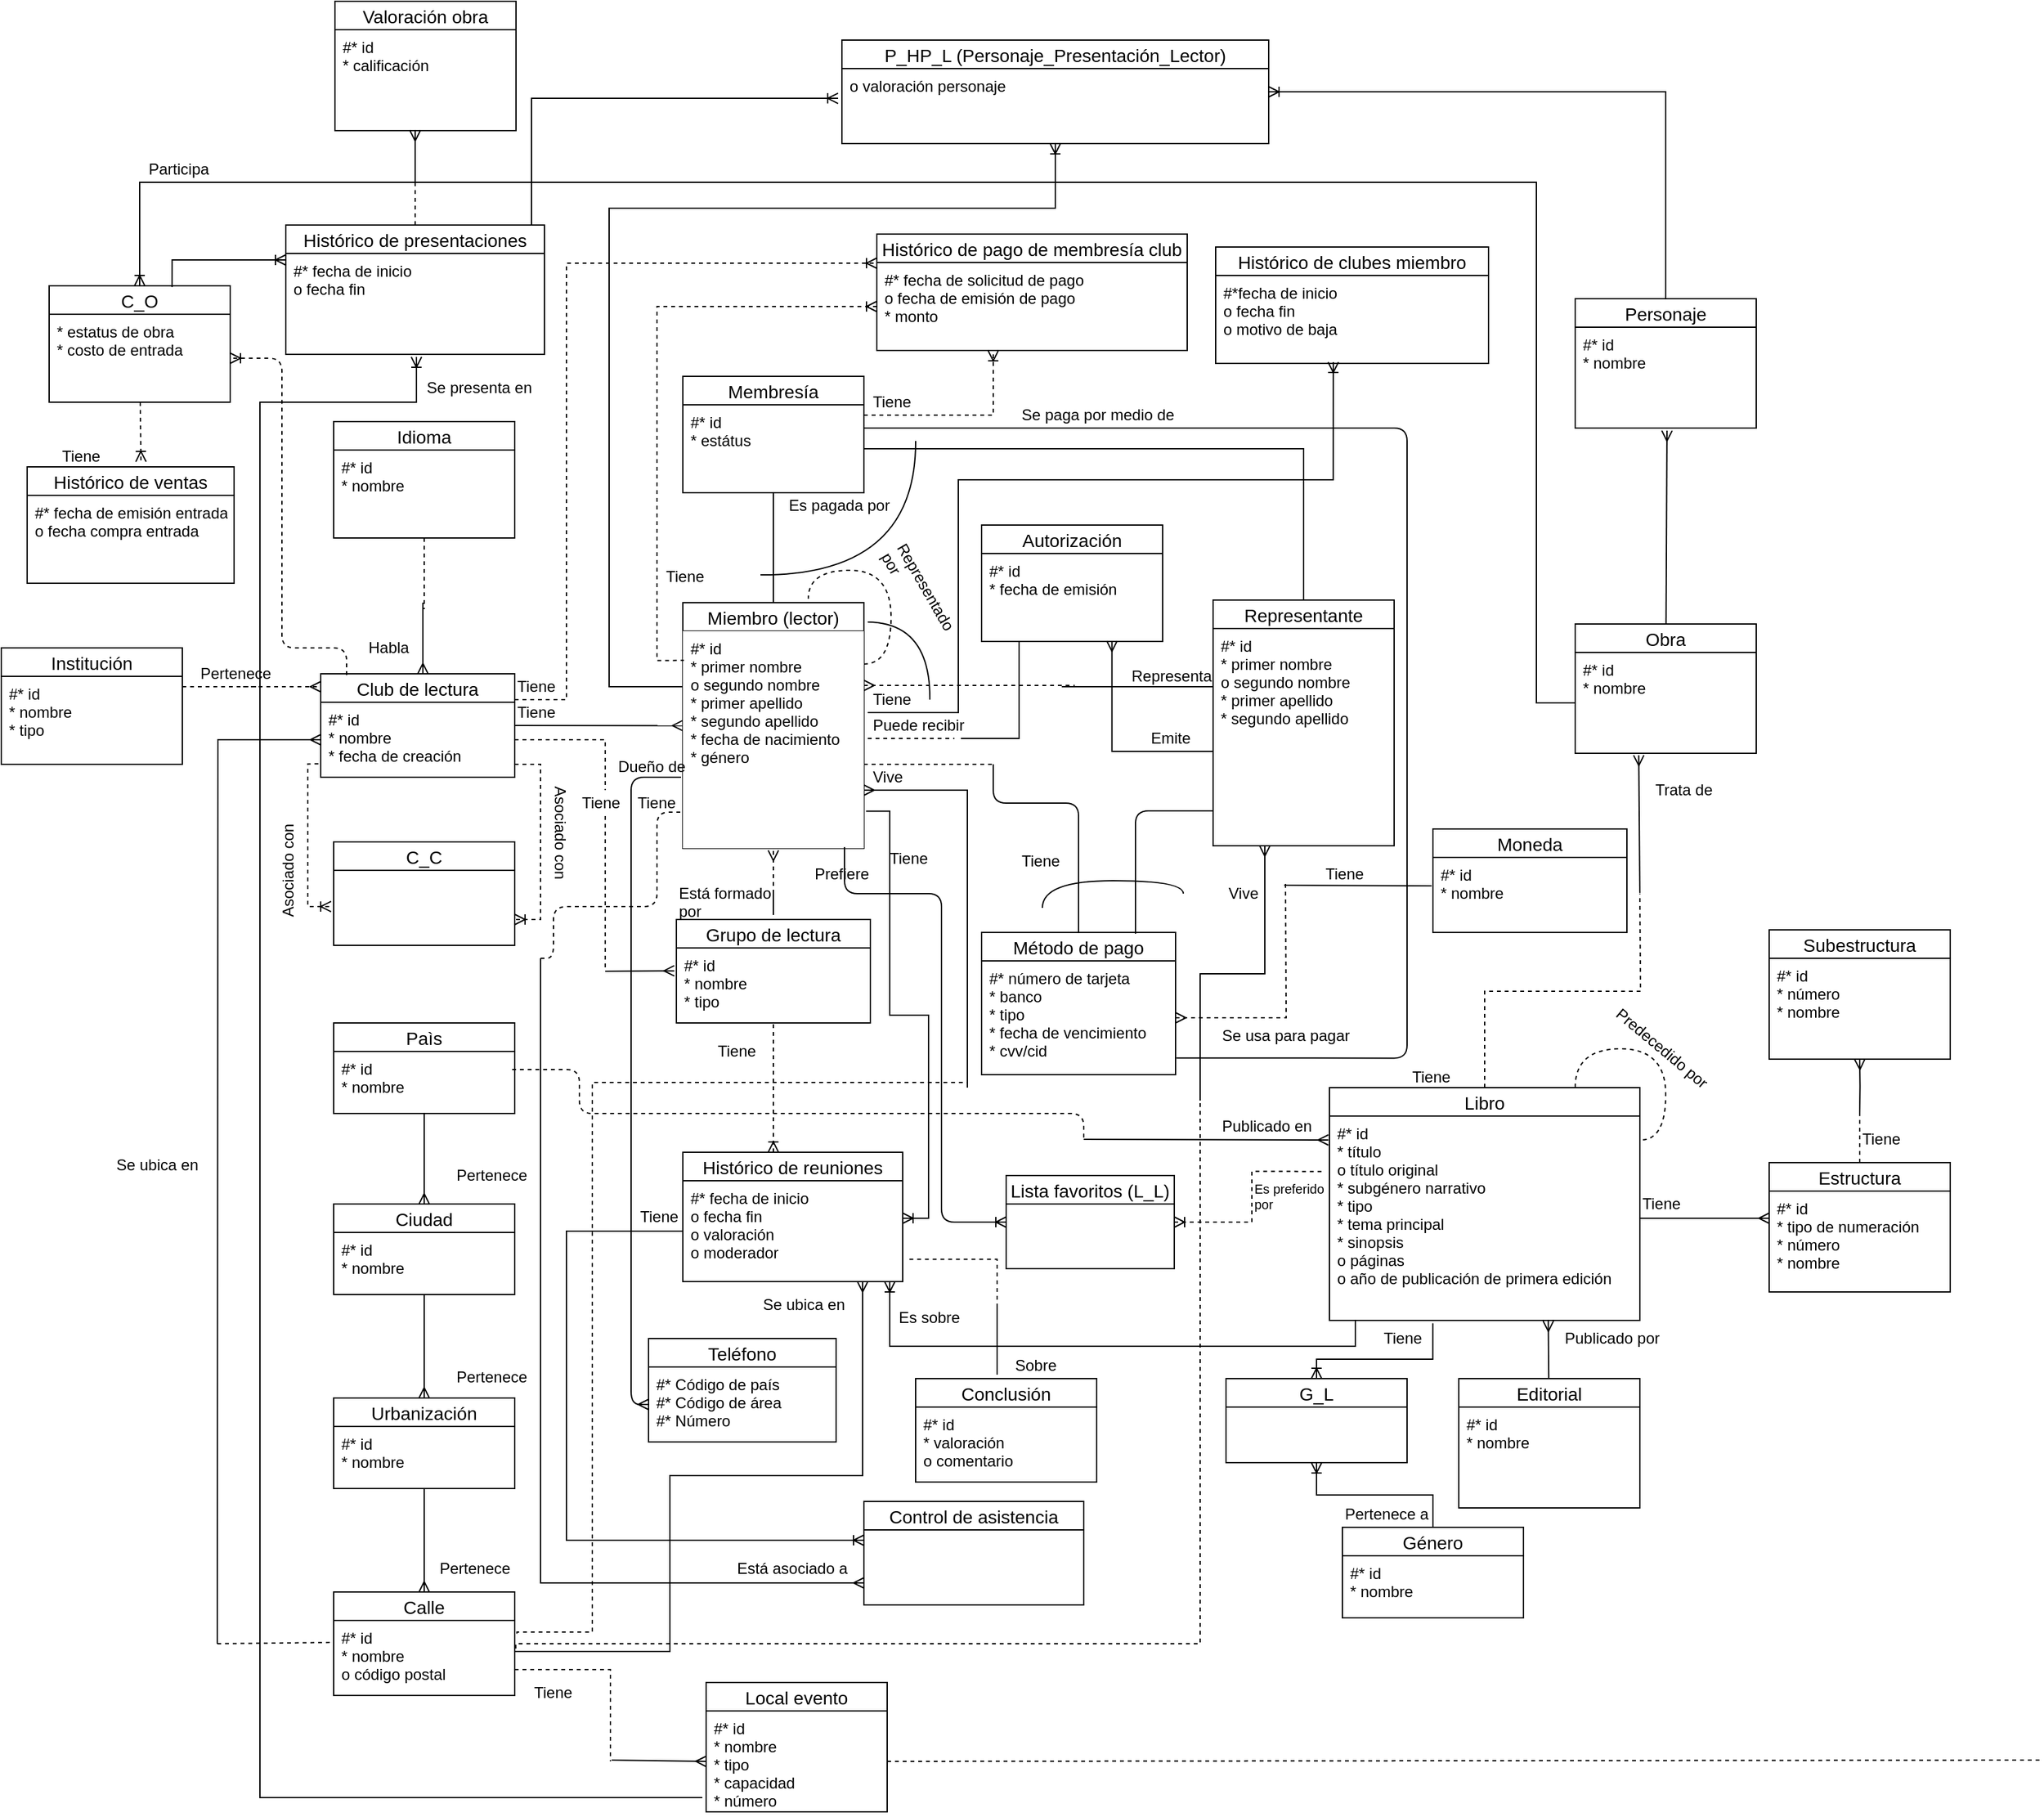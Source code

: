 <mxfile version="12.1.9" type="github" pages="1">
  <diagram id="DlH3Y_NX8wnxPJ1CbBNf" name="Page-1">
    <mxGraphModel dx="1874" dy="2761" grid="1" gridSize="10" guides="1" tooltips="1" connect="1" arrows="1" fold="1" page="1" pageScale="1" pageWidth="850" pageHeight="1100" math="0" shadow="0">
      <root>
        <mxCell id="0"/>
        <mxCell id="1" parent="0"/>
        <mxCell id="sQQmF4ldZeJKrUhW-fq7-21" style="edgeStyle=none;rounded=0;orthogonalLoop=1;jettySize=auto;html=1;entryX=0;entryY=0.435;entryDx=0;entryDy=0;entryPerimeter=0;startArrow=none;startFill=0;endArrow=ERmany;endFill=0;" parent="1" source="sQQmF4ldZeJKrUhW-fq7-1" target="sQQmF4ldZeJKrUhW-fq7-19" edge="1">
          <mxGeometry relative="1" as="geometry"/>
        </mxCell>
        <mxCell id="sQQmF4ldZeJKrUhW-fq7-93" style="edgeStyle=orthogonalEdgeStyle;rounded=0;orthogonalLoop=1;jettySize=auto;html=1;exitX=1;exitY=0.25;exitDx=0;exitDy=0;entryX=0;entryY=0.25;entryDx=0;entryDy=0;startArrow=none;startFill=0;endArrow=ERoneToMany;endFill=0;strokeColor=#000000;dashed=1;" parent="1" source="sQQmF4ldZeJKrUhW-fq7-1" target="sQQmF4ldZeJKrUhW-fq7-87" edge="1">
          <mxGeometry relative="1" as="geometry">
            <Array as="points">
              <mxPoint x="-393" y="-660"/>
              <mxPoint x="-393" y="-998"/>
            </Array>
          </mxGeometry>
        </mxCell>
        <mxCell id="sQQmF4ldZeJKrUhW-fq7-1" value="Club de lectura" style="swimlane;fontStyle=0;childLayout=stackLayout;horizontal=1;startSize=22;fillColor=none;horizontalStack=0;resizeParent=1;resizeParentMax=0;resizeLast=0;collapsible=1;marginBottom=0;swimlaneFillColor=#ffffff;align=center;fontSize=14;" parent="1" vertex="1">
          <mxGeometry x="-583" y="-680" width="150" height="80" as="geometry"/>
        </mxCell>
        <mxCell id="sQQmF4ldZeJKrUhW-fq7-2" value="#* id&#xa;* nombre&#xa;* fecha de creación&#xa;" style="text;strokeColor=none;fillColor=none;spacingLeft=4;spacingRight=4;overflow=hidden;rotatable=0;points=[[0,0.5],[1,0.5]];portConstraint=eastwest;fontSize=12;" parent="sQQmF4ldZeJKrUhW-fq7-1" vertex="1">
          <mxGeometry y="22" width="150" height="58" as="geometry"/>
        </mxCell>
        <mxCell id="sQQmF4ldZeJKrUhW-fq7-6" value="Paìs" style="swimlane;fontStyle=0;childLayout=stackLayout;horizontal=1;startSize=22;fillColor=none;horizontalStack=0;resizeParent=1;resizeParentMax=0;resizeLast=0;collapsible=1;marginBottom=0;swimlaneFillColor=#ffffff;align=center;fontSize=14;" parent="1" vertex="1">
          <mxGeometry x="-573" y="-410" width="140" height="70" as="geometry"/>
        </mxCell>
        <mxCell id="sQQmF4ldZeJKrUhW-fq7-7" value="#* id&#xa;* nombre" style="text;strokeColor=none;fillColor=none;spacingLeft=4;spacingRight=4;overflow=hidden;rotatable=0;points=[[0,0.5],[1,0.5]];portConstraint=eastwest;fontSize=12;" parent="sQQmF4ldZeJKrUhW-fq7-6" vertex="1">
          <mxGeometry y="22" width="140" height="48" as="geometry"/>
        </mxCell>
        <mxCell id="sQQmF4ldZeJKrUhW-fq7-15" value="" style="rounded=0;orthogonalLoop=1;jettySize=auto;html=1;endArrow=none;endFill=0;startArrow=ERmany;startFill=0;" parent="1" source="sQQmF4ldZeJKrUhW-fq7-8" target="sQQmF4ldZeJKrUhW-fq7-7" edge="1">
          <mxGeometry relative="1" as="geometry"/>
        </mxCell>
        <mxCell id="sQQmF4ldZeJKrUhW-fq7-8" value="Ciudad" style="swimlane;fontStyle=0;childLayout=stackLayout;horizontal=1;startSize=22;fillColor=none;horizontalStack=0;resizeParent=1;resizeParentMax=0;resizeLast=0;collapsible=1;marginBottom=0;swimlaneFillColor=#ffffff;align=center;fontSize=14;" parent="1" vertex="1">
          <mxGeometry x="-573" y="-270" width="140" height="70" as="geometry"/>
        </mxCell>
        <mxCell id="sQQmF4ldZeJKrUhW-fq7-9" value="#* id&#xa;* nombre" style="text;strokeColor=none;fillColor=none;spacingLeft=4;spacingRight=4;overflow=hidden;rotatable=0;points=[[0,0.5],[1,0.5]];portConstraint=eastwest;fontSize=12;labelBorderColor=none;rounded=0;" parent="sQQmF4ldZeJKrUhW-fq7-8" vertex="1">
          <mxGeometry y="22" width="140" height="48" as="geometry"/>
        </mxCell>
        <mxCell id="sQQmF4ldZeJKrUhW-fq7-16" value="" style="edgeStyle=none;rounded=0;orthogonalLoop=1;jettySize=auto;html=1;startArrow=ERmany;startFill=0;endArrow=none;endFill=0;" parent="1" source="sQQmF4ldZeJKrUhW-fq7-10" target="sQQmF4ldZeJKrUhW-fq7-9" edge="1">
          <mxGeometry relative="1" as="geometry"/>
        </mxCell>
        <mxCell id="sQQmF4ldZeJKrUhW-fq7-10" value="Urbanización" style="swimlane;fontStyle=0;childLayout=stackLayout;horizontal=1;startSize=22;fillColor=none;horizontalStack=0;resizeParent=1;resizeParentMax=0;resizeLast=0;collapsible=1;marginBottom=0;swimlaneFillColor=#ffffff;align=center;fontSize=14;" parent="1" vertex="1">
          <mxGeometry x="-573" y="-120" width="140" height="70" as="geometry"/>
        </mxCell>
        <mxCell id="sQQmF4ldZeJKrUhW-fq7-11" value="#* id&#xa;* nombre" style="text;strokeColor=none;fillColor=none;spacingLeft=4;spacingRight=4;overflow=hidden;rotatable=0;points=[[0,0.5],[1,0.5]];portConstraint=eastwest;fontSize=12;" parent="sQQmF4ldZeJKrUhW-fq7-10" vertex="1">
          <mxGeometry y="22" width="140" height="48" as="geometry"/>
        </mxCell>
        <mxCell id="sQQmF4ldZeJKrUhW-fq7-17" value="" style="edgeStyle=none;rounded=0;orthogonalLoop=1;jettySize=auto;html=1;startArrow=ERmany;startFill=0;endArrow=none;endFill=0;" parent="1" source="sQQmF4ldZeJKrUhW-fq7-12" target="sQQmF4ldZeJKrUhW-fq7-11" edge="1">
          <mxGeometry relative="1" as="geometry"/>
        </mxCell>
        <mxCell id="sQQmF4ldZeJKrUhW-fq7-12" value="Calle" style="swimlane;fontStyle=0;childLayout=stackLayout;horizontal=1;startSize=22;fillColor=none;horizontalStack=0;resizeParent=1;resizeParentMax=0;resizeLast=0;collapsible=1;marginBottom=0;swimlaneFillColor=#ffffff;align=center;fontSize=14;" parent="1" vertex="1">
          <mxGeometry x="-573" y="30" width="140" height="80" as="geometry"/>
        </mxCell>
        <mxCell id="sQQmF4ldZeJKrUhW-fq7-13" value="#* id&#xa;* nombre&#xa;o código postal&#xa;" style="text;strokeColor=none;fillColor=none;spacingLeft=4;spacingRight=4;overflow=hidden;rotatable=0;points=[[0,0.5],[1,0.5]];portConstraint=eastwest;fontSize=12;" parent="sQQmF4ldZeJKrUhW-fq7-12" vertex="1">
          <mxGeometry y="22" width="140" height="58" as="geometry"/>
        </mxCell>
        <mxCell id="UAHOsp1mP3vzKwPEXrRI-18" style="edgeStyle=orthogonalEdgeStyle;rounded=0;orthogonalLoop=1;jettySize=auto;html=1;entryX=0.5;entryY=1;entryDx=0;entryDy=0;startArrow=none;startFill=0;endArrow=ERoneToMany;endFill=0;" edge="1" parent="1" source="sQQmF4ldZeJKrUhW-fq7-18" target="UAHOsp1mP3vzKwPEXrRI-14">
          <mxGeometry relative="1" as="geometry">
            <Array as="points">
              <mxPoint x="-360" y="-670"/>
              <mxPoint x="-360" y="-1040"/>
              <mxPoint x="-15" y="-1040"/>
            </Array>
          </mxGeometry>
        </mxCell>
        <mxCell id="sQQmF4ldZeJKrUhW-fq7-18" value="Miembro (lector)" style="swimlane;fontStyle=0;childLayout=stackLayout;horizontal=1;startSize=22;fillColor=none;horizontalStack=0;resizeParent=1;resizeParentMax=0;resizeLast=0;collapsible=1;marginBottom=0;swimlaneFillColor=#ffffff;align=center;fontSize=14;" parent="1" vertex="1">
          <mxGeometry x="-303" y="-735" width="140" height="190" as="geometry"/>
        </mxCell>
        <mxCell id="sQQmF4ldZeJKrUhW-fq7-19" value="#* id&#xa;* primer nombre&#xa;o segundo nombre&#xa;* primer apellido&#xa;* segundo apellido&#xa;* fecha de nacimiento&#xa;* género&#xa;" style="text;strokeColor=none;fillColor=#ffffff;spacingLeft=4;spacingRight=4;overflow=hidden;rotatable=0;points=[[0,0.5],[1,0.5]];portConstraint=eastwest;fontSize=12;" parent="sQQmF4ldZeJKrUhW-fq7-18" vertex="1">
          <mxGeometry y="22" width="140" height="168" as="geometry"/>
        </mxCell>
        <mxCell id="sQQmF4ldZeJKrUhW-fq7-22" style="edgeStyle=none;rounded=0;orthogonalLoop=1;jettySize=auto;html=1;exitX=0.5;exitY=0;exitDx=0;exitDy=0;startArrow=none;startFill=0;endArrow=ERmany;endFill=0;" parent="1" source="sQQmF4ldZeJKrUhW-fq7-18" target="sQQmF4ldZeJKrUhW-fq7-18" edge="1">
          <mxGeometry relative="1" as="geometry"/>
        </mxCell>
        <mxCell id="sQQmF4ldZeJKrUhW-fq7-24" value="Institución" style="swimlane;fontStyle=0;childLayout=stackLayout;horizontal=1;startSize=22;fillColor=none;horizontalStack=0;resizeParent=1;resizeParentMax=0;resizeLast=0;collapsible=1;marginBottom=0;swimlaneFillColor=#ffffff;align=center;fontSize=14;" parent="1" vertex="1">
          <mxGeometry x="-830" y="-700" width="140" height="90" as="geometry"/>
        </mxCell>
        <mxCell id="sQQmF4ldZeJKrUhW-fq7-25" value="#* id&#xa;* nombre&#xa;* tipo&#xa;" style="text;strokeColor=none;fillColor=none;spacingLeft=4;spacingRight=4;overflow=hidden;rotatable=0;points=[[0,0.5],[1,0.5]];portConstraint=eastwest;fontSize=12;" parent="sQQmF4ldZeJKrUhW-fq7-24" vertex="1">
          <mxGeometry y="22" width="140" height="68" as="geometry"/>
        </mxCell>
        <mxCell id="sQQmF4ldZeJKrUhW-fq7-29" value="" style="endArrow=ERmany;dashed=1;html=1;endFill=0;" parent="1" edge="1">
          <mxGeometry width="50" height="50" relative="1" as="geometry">
            <mxPoint x="-643" y="-670" as="sourcePoint"/>
            <mxPoint x="-583" y="-670" as="targetPoint"/>
          </mxGeometry>
        </mxCell>
        <mxCell id="sQQmF4ldZeJKrUhW-fq7-30" value="" style="endArrow=none;html=1;dashed=1;" parent="1" edge="1">
          <mxGeometry width="50" height="50" relative="1" as="geometry">
            <mxPoint x="-690" y="-670" as="sourcePoint"/>
            <mxPoint x="-630" y="-670" as="targetPoint"/>
          </mxGeometry>
        </mxCell>
        <mxCell id="qw_lqS5V0hIstocsAN0Z-2" style="edgeStyle=none;rounded=0;orthogonalLoop=1;jettySize=auto;html=1;dashed=1;endArrow=none;endFill=0;" parent="1" source="sQQmF4ldZeJKrUhW-fq7-34" edge="1">
          <mxGeometry relative="1" as="geometry">
            <mxPoint x="-503" y="-730" as="targetPoint"/>
          </mxGeometry>
        </mxCell>
        <mxCell id="sQQmF4ldZeJKrUhW-fq7-34" value="Idioma" style="swimlane;fontStyle=0;childLayout=stackLayout;horizontal=1;startSize=22;fillColor=none;horizontalStack=0;resizeParent=1;resizeParentMax=0;resizeLast=0;collapsible=1;marginBottom=0;swimlaneFillColor=#ffffff;align=center;fontSize=14;" parent="1" vertex="1">
          <mxGeometry x="-573" y="-875" width="140" height="90" as="geometry"/>
        </mxCell>
        <mxCell id="sQQmF4ldZeJKrUhW-fq7-35" value="#* id&#xa;* nombre&#xa;" style="text;strokeColor=none;fillColor=none;spacingLeft=4;spacingRight=4;overflow=hidden;rotatable=0;points=[[0,0.5],[1,0.5]];portConstraint=eastwest;fontSize=12;" parent="sQQmF4ldZeJKrUhW-fq7-34" vertex="1">
          <mxGeometry y="22" width="140" height="68" as="geometry"/>
        </mxCell>
        <mxCell id="sQQmF4ldZeJKrUhW-fq7-37" value="C_C" style="swimlane;fontStyle=0;childLayout=stackLayout;horizontal=1;startSize=22;fillColor=none;horizontalStack=0;resizeParent=1;resizeParentMax=0;resizeLast=0;collapsible=1;marginBottom=0;swimlaneFillColor=#ffffff;align=center;fontSize=14;" parent="1" vertex="1">
          <mxGeometry x="-573" y="-550" width="140" height="80" as="geometry"/>
        </mxCell>
        <mxCell id="sQQmF4ldZeJKrUhW-fq7-39" style="edgeStyle=orthogonalEdgeStyle;rounded=0;orthogonalLoop=1;jettySize=auto;html=1;dashed=1;startArrow=none;startFill=0;endArrow=ERoneToMany;endFill=0;exitX=-0.012;exitY=0.822;exitDx=0;exitDy=0;exitPerimeter=0;strokeColor=#000000;" parent="1" source="sQQmF4ldZeJKrUhW-fq7-2" edge="1">
          <mxGeometry relative="1" as="geometry">
            <mxPoint x="-575" y="-500" as="targetPoint"/>
            <Array as="points">
              <mxPoint x="-593" y="-610"/>
              <mxPoint x="-593" y="-500"/>
            </Array>
          </mxGeometry>
        </mxCell>
        <mxCell id="sQQmF4ldZeJKrUhW-fq7-40" style="edgeStyle=orthogonalEdgeStyle;rounded=0;orthogonalLoop=1;jettySize=auto;html=1;dashed=1;startArrow=none;startFill=0;endArrow=ERoneToMany;endFill=0;strokeColor=#000000;entryX=1;entryY=0.75;entryDx=0;entryDy=0;" parent="1" source="sQQmF4ldZeJKrUhW-fq7-2" target="sQQmF4ldZeJKrUhW-fq7-37" edge="1">
          <mxGeometry relative="1" as="geometry">
            <mxPoint x="-393" y="-490.0" as="targetPoint"/>
            <Array as="points">
              <mxPoint x="-413" y="-610"/>
              <mxPoint x="-413" y="-490"/>
            </Array>
          </mxGeometry>
        </mxCell>
        <mxCell id="sQQmF4ldZeJKrUhW-fq7-41" style="edgeStyle=orthogonalEdgeStyle;rounded=0;orthogonalLoop=1;jettySize=auto;html=1;startArrow=ERmany;startFill=0;endArrow=none;endFill=0;strokeColor=#000000;" parent="1" source="sQQmF4ldZeJKrUhW-fq7-2" edge="1">
          <mxGeometry relative="1" as="geometry">
            <mxPoint x="-663" y="70" as="targetPoint"/>
          </mxGeometry>
        </mxCell>
        <mxCell id="sQQmF4ldZeJKrUhW-fq7-42" value="" style="endArrow=none;dashed=1;html=1;strokeColor=#000000;" parent="1" edge="1">
          <mxGeometry width="50" height="50" relative="1" as="geometry">
            <mxPoint x="-663" y="70" as="sourcePoint"/>
            <mxPoint x="-573" y="69" as="targetPoint"/>
          </mxGeometry>
        </mxCell>
        <mxCell id="sQQmF4ldZeJKrUhW-fq7-43" value="Grupo de lectura" style="swimlane;fontStyle=0;childLayout=stackLayout;horizontal=1;startSize=22;fillColor=none;horizontalStack=0;resizeParent=1;resizeParentMax=0;resizeLast=0;collapsible=1;marginBottom=0;swimlaneFillColor=#ffffff;align=center;fontSize=14;" parent="1" vertex="1">
          <mxGeometry x="-308" y="-490" width="150" height="80" as="geometry"/>
        </mxCell>
        <mxCell id="sQQmF4ldZeJKrUhW-fq7-44" value="#* id&#xa;* nombre&#xa;* tipo&#xa;" style="text;strokeColor=none;fillColor=none;spacingLeft=4;spacingRight=4;overflow=hidden;rotatable=0;points=[[0,0.5],[1,0.5]];portConstraint=eastwest;fontSize=12;" parent="sQQmF4ldZeJKrUhW-fq7-43" vertex="1">
          <mxGeometry y="22" width="150" height="58" as="geometry"/>
        </mxCell>
        <mxCell id="sQQmF4ldZeJKrUhW-fq7-45" style="edgeStyle=orthogonalEdgeStyle;rounded=0;orthogonalLoop=1;jettySize=auto;html=1;startArrow=none;startFill=0;endArrow=none;endFill=0;strokeColor=#000000;dashed=1;" parent="1" source="sQQmF4ldZeJKrUhW-fq7-64" edge="1">
          <mxGeometry relative="1" as="geometry">
            <mxPoint x="-363" y="-450.0" as="targetPoint"/>
          </mxGeometry>
        </mxCell>
        <mxCell id="sQQmF4ldZeJKrUhW-fq7-47" style="rounded=0;orthogonalLoop=1;jettySize=auto;html=1;startArrow=ERmany;startFill=0;endArrow=none;endFill=0;strokeColor=#000000;exitX=-0.011;exitY=0.305;exitDx=0;exitDy=0;exitPerimeter=0;" parent="1" source="sQQmF4ldZeJKrUhW-fq7-44" edge="1">
          <mxGeometry relative="1" as="geometry">
            <mxPoint x="-363" y="-450.0" as="targetPoint"/>
          </mxGeometry>
        </mxCell>
        <mxCell id="sQQmF4ldZeJKrUhW-fq7-55" style="edgeStyle=orthogonalEdgeStyle;rounded=0;orthogonalLoop=1;jettySize=auto;html=1;startArrow=ERmany;startFill=0;endArrow=none;endFill=0;strokeColor=#000000;" parent="1" source="sQQmF4ldZeJKrUhW-fq7-48" edge="1">
          <mxGeometry relative="1" as="geometry">
            <mxPoint x="97" y="-350.0" as="targetPoint"/>
            <Array as="points">
              <mxPoint x="147" y="-448"/>
              <mxPoint x="97" y="-448"/>
            </Array>
          </mxGeometry>
        </mxCell>
        <mxCell id="sQQmF4ldZeJKrUhW-fq7-59" style="edgeStyle=orthogonalEdgeStyle;rounded=0;orthogonalLoop=1;jettySize=auto;html=1;entryX=1;entryY=0.5;entryDx=0;entryDy=0;startArrow=none;startFill=0;endArrow=none;endFill=0;strokeColor=#000000;" parent="1" source="sQQmF4ldZeJKrUhW-fq7-48" target="sQQmF4ldZeJKrUhW-fq7-57" edge="1">
          <mxGeometry relative="1" as="geometry"/>
        </mxCell>
        <mxCell id="sQQmF4ldZeJKrUhW-fq7-48" value="Representante" style="swimlane;fontStyle=0;childLayout=stackLayout;horizontal=1;startSize=22;fillColor=none;horizontalStack=0;resizeParent=1;resizeParentMax=0;resizeLast=0;collapsible=1;marginBottom=0;swimlaneFillColor=#ffffff;align=center;fontSize=14;" parent="1" vertex="1">
          <mxGeometry x="107" y="-737" width="140" height="190" as="geometry"/>
        </mxCell>
        <mxCell id="sQQmF4ldZeJKrUhW-fq7-49" value="#* id&#xa;* primer nombre&#xa;o segundo nombre&#xa;* primer apellido&#xa;* segundo apellido&#xa;" style="text;strokeColor=none;fillColor=none;spacingLeft=4;spacingRight=4;overflow=hidden;rotatable=0;points=[[0,0.5],[1,0.5]];portConstraint=eastwest;fontSize=12;" parent="sQQmF4ldZeJKrUhW-fq7-48" vertex="1">
          <mxGeometry y="22" width="140" height="168" as="geometry"/>
        </mxCell>
        <mxCell id="sQQmF4ldZeJKrUhW-fq7-50" value="Autorización" style="swimlane;fontStyle=0;childLayout=stackLayout;horizontal=1;startSize=22;fillColor=none;horizontalStack=0;resizeParent=1;resizeParentMax=0;resizeLast=0;collapsible=1;marginBottom=0;swimlaneFillColor=#ffffff;align=center;fontSize=14;" parent="1" vertex="1">
          <mxGeometry x="-72" y="-795" width="140" height="90" as="geometry"/>
        </mxCell>
        <mxCell id="sQQmF4ldZeJKrUhW-fq7-51" value="#* id&#xa;* fecha de emisión&#xa;" style="text;strokeColor=none;fillColor=none;spacingLeft=4;spacingRight=4;overflow=hidden;rotatable=0;points=[[0,0.5],[1,0.5]];portConstraint=eastwest;fontSize=12;" parent="sQQmF4ldZeJKrUhW-fq7-50" vertex="1">
          <mxGeometry y="22" width="140" height="68" as="geometry"/>
        </mxCell>
        <mxCell id="sQQmF4ldZeJKrUhW-fq7-52" style="edgeStyle=orthogonalEdgeStyle;rounded=0;orthogonalLoop=1;jettySize=auto;html=1;startArrow=ERmany;startFill=0;endArrow=none;endFill=0;strokeColor=#000000;" parent="1" source="sQQmF4ldZeJKrUhW-fq7-19" edge="1">
          <mxGeometry relative="1" as="geometry">
            <mxPoint x="-83" y="-360" as="targetPoint"/>
            <Array as="points">
              <mxPoint x="-83" y="-590"/>
              <mxPoint x="-83" y="-360"/>
            </Array>
          </mxGeometry>
        </mxCell>
        <mxCell id="sQQmF4ldZeJKrUhW-fq7-53" style="edgeStyle=orthogonalEdgeStyle;rounded=0;orthogonalLoop=1;jettySize=auto;html=1;startArrow=none;startFill=0;endArrow=none;endFill=0;strokeColor=#000000;dashed=1;exitX=1.012;exitY=0.177;exitDx=0;exitDy=0;exitPerimeter=0;" parent="1" source="sQQmF4ldZeJKrUhW-fq7-13" edge="1">
          <mxGeometry relative="1" as="geometry">
            <mxPoint x="-83" y="-364" as="targetPoint"/>
            <Array as="points">
              <mxPoint x="-373" y="61"/>
              <mxPoint x="-373" y="-364"/>
            </Array>
          </mxGeometry>
        </mxCell>
        <mxCell id="sQQmF4ldZeJKrUhW-fq7-54" style="rounded=0;orthogonalLoop=1;jettySize=auto;html=1;startArrow=none;startFill=0;endArrow=none;endFill=0;strokeColor=#000000;dashed=1;exitX=1.006;exitY=0.375;exitDx=0;exitDy=0;exitPerimeter=0;edgeStyle=orthogonalEdgeStyle;" parent="1" source="sQQmF4ldZeJKrUhW-fq7-13" edge="1">
          <mxGeometry relative="1" as="geometry">
            <mxPoint x="97" y="-350" as="targetPoint"/>
            <mxPoint x="-423" y="-349.667" as="sourcePoint"/>
            <Array as="points">
              <mxPoint x="-432" y="70"/>
              <mxPoint x="97" y="70"/>
            </Array>
          </mxGeometry>
        </mxCell>
        <mxCell id="sQQmF4ldZeJKrUhW-fq7-58" style="edgeStyle=none;rounded=0;orthogonalLoop=1;jettySize=auto;html=1;entryX=0.5;entryY=0;entryDx=0;entryDy=0;startArrow=none;startFill=0;endArrow=none;endFill=0;strokeColor=#000000;" parent="1" source="sQQmF4ldZeJKrUhW-fq7-56" target="sQQmF4ldZeJKrUhW-fq7-18" edge="1">
          <mxGeometry relative="1" as="geometry"/>
        </mxCell>
        <mxCell id="sQQmF4ldZeJKrUhW-fq7-56" value="Membresía" style="swimlane;fontStyle=0;childLayout=stackLayout;horizontal=1;startSize=22;fillColor=none;horizontalStack=0;resizeParent=1;resizeParentMax=0;resizeLast=0;collapsible=1;marginBottom=0;swimlaneFillColor=#ffffff;align=center;fontSize=14;" parent="1" vertex="1">
          <mxGeometry x="-303" y="-910" width="140" height="90" as="geometry"/>
        </mxCell>
        <mxCell id="sQQmF4ldZeJKrUhW-fq7-57" value="#* id&#xa;* estátus&#xa;&#xa;" style="text;strokeColor=none;fillColor=none;spacingLeft=4;spacingRight=4;overflow=hidden;rotatable=0;points=[[0,0.5],[1,0.5]];portConstraint=eastwest;fontSize=12;" parent="sQQmF4ldZeJKrUhW-fq7-56" vertex="1">
          <mxGeometry y="22" width="140" height="68" as="geometry"/>
        </mxCell>
        <mxCell id="sQQmF4ldZeJKrUhW-fq7-60" value="" style="endArrow=none;html=1;strokeColor=#000000;edgeStyle=orthogonalEdgeStyle;curved=1;" parent="1" edge="1">
          <mxGeometry width="50" height="50" relative="1" as="geometry">
            <mxPoint x="-243" y="-756.5" as="sourcePoint"/>
            <mxPoint x="-123" y="-860" as="targetPoint"/>
          </mxGeometry>
        </mxCell>
        <mxCell id="sQQmF4ldZeJKrUhW-fq7-61" value="Pertenece" style="text;html=1;resizable=0;points=[];autosize=1;align=left;verticalAlign=top;spacingTop=-4;" parent="1" vertex="1">
          <mxGeometry x="-678" y="-690" width="70" height="20" as="geometry"/>
        </mxCell>
        <mxCell id="sQQmF4ldZeJKrUhW-fq7-62" value="Asociado con" style="text;html=1;resizable=0;points=[];autosize=1;align=left;verticalAlign=top;spacingTop=-4;rotation=-90;" parent="1" vertex="1">
          <mxGeometry x="-653" y="-545" width="90" height="20" as="geometry"/>
        </mxCell>
        <mxCell id="sQQmF4ldZeJKrUhW-fq7-63" value="Asociado con" style="text;html=1;resizable=0;points=[];autosize=1;align=left;verticalAlign=top;spacingTop=-4;rotation=90;" parent="1" vertex="1">
          <mxGeometry x="-443" y="-560" width="90" height="20" as="geometry"/>
        </mxCell>
        <mxCell id="sQQmF4ldZeJKrUhW-fq7-65" value="Tiene" style="text;html=1;resizable=0;points=[];autosize=1;align=left;verticalAlign=top;spacingTop=-4;" parent="1" vertex="1">
          <mxGeometry x="-433" y="-660" width="40" height="20" as="geometry"/>
        </mxCell>
        <mxCell id="sQQmF4ldZeJKrUhW-fq7-67" value="Habla" style="text;html=1;resizable=0;points=[];autosize=1;align=left;verticalAlign=top;spacingTop=-4;" parent="1" vertex="1">
          <mxGeometry x="-548" y="-710" width="50" height="20" as="geometry"/>
        </mxCell>
        <mxCell id="sQQmF4ldZeJKrUhW-fq7-69" value="Se ubica en" style="text;html=1;resizable=0;points=[];autosize=1;align=left;verticalAlign=top;spacingTop=-4;" parent="1" vertex="1">
          <mxGeometry x="-743" y="-310" width="80" height="20" as="geometry"/>
        </mxCell>
        <mxCell id="sQQmF4ldZeJKrUhW-fq7-70" value="Vive" style="text;html=1;resizable=0;points=[];autosize=1;align=left;verticalAlign=top;spacingTop=-4;" parent="1" vertex="1">
          <mxGeometry x="-158" y="-610" width="40" height="20" as="geometry"/>
        </mxCell>
        <mxCell id="sQQmF4ldZeJKrUhW-fq7-71" value="Vive" style="text;html=1;resizable=0;points=[];autosize=1;align=left;verticalAlign=top;spacingTop=-4;" parent="1" vertex="1">
          <mxGeometry x="117" y="-520" width="40" height="20" as="geometry"/>
        </mxCell>
        <mxCell id="sQQmF4ldZeJKrUhW-fq7-72" value="Es pagada por" style="text;html=1;resizable=0;points=[];autosize=1;align=left;verticalAlign=top;spacingTop=-4;" parent="1" vertex="1">
          <mxGeometry x="-223" y="-820" width="90" height="20" as="geometry"/>
        </mxCell>
        <mxCell id="sQQmF4ldZeJKrUhW-fq7-74" value="Pertenece" style="text;html=1;resizable=0;points=[];autosize=1;align=left;verticalAlign=top;spacingTop=-4;" parent="1" vertex="1">
          <mxGeometry x="-480" y="-302" width="70" height="20" as="geometry"/>
        </mxCell>
        <mxCell id="sQQmF4ldZeJKrUhW-fq7-75" value="Pertenece" style="text;html=1;resizable=0;points=[];autosize=1;align=left;verticalAlign=top;spacingTop=-4;" parent="1" vertex="1">
          <mxGeometry x="-480" y="-146" width="70" height="20" as="geometry"/>
        </mxCell>
        <mxCell id="sQQmF4ldZeJKrUhW-fq7-76" value="Pertenece" style="text;html=1;resizable=0;points=[];autosize=1;align=left;verticalAlign=top;spacingTop=-4;" parent="1" vertex="1">
          <mxGeometry x="-493" y="1.5" width="70" height="20" as="geometry"/>
        </mxCell>
        <mxCell id="sQQmF4ldZeJKrUhW-fq7-77" value="" style="endArrow=none;dashed=1;html=1;strokeColor=#000000;" parent="1" edge="1">
          <mxGeometry width="50" height="50" relative="1" as="geometry">
            <mxPoint x="-160" y="-630" as="sourcePoint"/>
            <mxPoint x="-93" y="-630" as="targetPoint"/>
          </mxGeometry>
        </mxCell>
        <mxCell id="sQQmF4ldZeJKrUhW-fq7-80" style="edgeStyle=orthogonalEdgeStyle;rounded=0;orthogonalLoop=1;jettySize=auto;html=1;startArrow=none;startFill=0;endArrow=ERmany;endFill=0;strokeColor=#000000;entryX=0.72;entryY=0.995;entryDx=0;entryDy=0;entryPerimeter=0;" parent="1" source="sQQmF4ldZeJKrUhW-fq7-49" target="sQQmF4ldZeJKrUhW-fq7-51" edge="1">
          <mxGeometry relative="1" as="geometry">
            <mxPoint x="-23" y="-629" as="targetPoint"/>
            <Array as="points">
              <mxPoint x="29" y="-620"/>
            </Array>
          </mxGeometry>
        </mxCell>
        <mxCell id="sQQmF4ldZeJKrUhW-fq7-82" value="Puede recibir" style="text;html=1;resizable=0;points=[];autosize=1;align=left;verticalAlign=top;spacingTop=-4;" parent="1" vertex="1">
          <mxGeometry x="-158" y="-650" width="90" height="20" as="geometry"/>
        </mxCell>
        <mxCell id="sQQmF4ldZeJKrUhW-fq7-83" value="Emite" style="text;html=1;resizable=0;points=[];autosize=1;align=left;verticalAlign=top;spacingTop=-4;" parent="1" vertex="1">
          <mxGeometry x="57" y="-640" width="50" height="20" as="geometry"/>
        </mxCell>
        <mxCell id="sQQmF4ldZeJKrUhW-fq7-87" value="Histórico de pago de membresía club" style="swimlane;fontStyle=0;childLayout=stackLayout;horizontal=1;startSize=22;fillColor=none;horizontalStack=0;resizeParent=1;resizeParentMax=0;resizeLast=0;collapsible=1;marginBottom=0;swimlaneFillColor=#ffffff;align=center;fontSize=14;" parent="1" vertex="1">
          <mxGeometry x="-153" y="-1020" width="240" height="90" as="geometry"/>
        </mxCell>
        <mxCell id="sQQmF4ldZeJKrUhW-fq7-88" value="#* fecha de solicitud de pago&#xa;o fecha de emisión de pago&#xa;* monto&#xa;" style="text;strokeColor=none;fillColor=none;spacingLeft=4;spacingRight=4;overflow=hidden;rotatable=0;points=[[0,0.5],[1,0.5]];portConstraint=eastwest;fontSize=12;" parent="sQQmF4ldZeJKrUhW-fq7-87" vertex="1">
          <mxGeometry y="22" width="240" height="68" as="geometry"/>
        </mxCell>
        <mxCell id="sQQmF4ldZeJKrUhW-fq7-92" style="edgeStyle=orthogonalEdgeStyle;rounded=0;orthogonalLoop=1;jettySize=auto;html=1;entryX=0.006;entryY=0.135;entryDx=0;entryDy=0;entryPerimeter=0;startArrow=ERoneToMany;startFill=0;endArrow=none;endFill=0;strokeColor=#000000;dashed=1;" parent="1" source="sQQmF4ldZeJKrUhW-fq7-88" target="sQQmF4ldZeJKrUhW-fq7-19" edge="1">
          <mxGeometry relative="1" as="geometry"/>
        </mxCell>
        <mxCell id="sQQmF4ldZeJKrUhW-fq7-94" value="Tiene" style="text;html=1;resizable=0;points=[];autosize=1;align=left;verticalAlign=top;spacingTop=-4;" parent="1" vertex="1">
          <mxGeometry x="-318" y="-765" width="40" height="20" as="geometry"/>
        </mxCell>
        <mxCell id="sQQmF4ldZeJKrUhW-fq7-95" value="Tiene" style="text;html=1;resizable=0;points=[];autosize=1;align=left;verticalAlign=top;spacingTop=-4;" parent="1" vertex="1">
          <mxGeometry x="-433" y="-680" width="40" height="20" as="geometry"/>
        </mxCell>
        <mxCell id="sQQmF4ldZeJKrUhW-fq7-64" value="Tiene" style="text;html=1;resizable=0;points=[];autosize=1;align=left;verticalAlign=top;spacingTop=-4;" parent="1" vertex="1">
          <mxGeometry x="-383" y="-590" width="40" height="20" as="geometry"/>
        </mxCell>
        <mxCell id="sQQmF4ldZeJKrUhW-fq7-96" style="edgeStyle=orthogonalEdgeStyle;rounded=0;orthogonalLoop=1;jettySize=auto;html=1;startArrow=none;startFill=0;endArrow=none;endFill=0;strokeColor=#000000;dashed=1;" parent="1" source="sQQmF4ldZeJKrUhW-fq7-2" target="sQQmF4ldZeJKrUhW-fq7-64" edge="1">
          <mxGeometry relative="1" as="geometry">
            <mxPoint x="-363" y="-450.0" as="targetPoint"/>
            <mxPoint x="-433" y="-628.667" as="sourcePoint"/>
          </mxGeometry>
        </mxCell>
        <mxCell id="sQQmF4ldZeJKrUhW-fq7-103" style="edgeStyle=orthogonalEdgeStyle;rounded=0;orthogonalLoop=1;jettySize=auto;html=1;dashed=1;startArrow=none;startFill=0;endArrow=ERoneToMany;endFill=0;strokeColor=#000000;entryX=0.375;entryY=1;entryDx=0;entryDy=0;entryPerimeter=0;" parent="1" source="sQQmF4ldZeJKrUhW-fq7-57" target="sQQmF4ldZeJKrUhW-fq7-88" edge="1">
          <mxGeometry relative="1" as="geometry">
            <mxPoint x="-63" y="-920" as="targetPoint"/>
            <Array as="points">
              <mxPoint x="-63" y="-880"/>
            </Array>
          </mxGeometry>
        </mxCell>
        <mxCell id="sQQmF4ldZeJKrUhW-fq7-104" value="Tiene" style="text;html=1;resizable=0;points=[];autosize=1;align=left;verticalAlign=top;spacingTop=-4;" parent="1" vertex="1">
          <mxGeometry x="-158" y="-900" width="40" height="20" as="geometry"/>
        </mxCell>
        <mxCell id="sQQmF4ldZeJKrUhW-fq7-105" value="Método de pago" style="swimlane;fontStyle=0;childLayout=stackLayout;horizontal=1;startSize=22;fillColor=none;horizontalStack=0;resizeParent=1;resizeParentMax=0;resizeLast=0;collapsible=1;marginBottom=0;swimlaneFillColor=#ffffff;align=center;fontSize=14;" parent="1" vertex="1">
          <mxGeometry x="-72" y="-480" width="150" height="110" as="geometry"/>
        </mxCell>
        <mxCell id="sQQmF4ldZeJKrUhW-fq7-109" value="" style="endArrow=none;html=1;strokeColor=#000000;edgeStyle=orthogonalEdgeStyle;" parent="sQQmF4ldZeJKrUhW-fq7-105" source="sQQmF4ldZeJKrUhW-fq7-105" edge="1">
          <mxGeometry width="50" height="50" relative="1" as="geometry">
            <mxPoint x="15" y="-2" as="sourcePoint"/>
            <mxPoint x="9" y="-130" as="targetPoint"/>
            <Array as="points">
              <mxPoint x="75" y="-100"/>
              <mxPoint x="9" y="-100"/>
            </Array>
          </mxGeometry>
        </mxCell>
        <mxCell id="sQQmF4ldZeJKrUhW-fq7-106" value="#* número de tarjeta&#xa;* banco&#xa;* tipo&#xa;* fecha de vencimiento&#xa;* cvv/cid&#xa;" style="text;strokeColor=none;fillColor=none;spacingLeft=4;spacingRight=4;overflow=hidden;rotatable=0;points=[[0,0.5],[1,0.5]];portConstraint=eastwest;fontSize=12;" parent="sQQmF4ldZeJKrUhW-fq7-105" vertex="1">
          <mxGeometry y="22" width="150" height="88" as="geometry"/>
        </mxCell>
        <mxCell id="sQQmF4ldZeJKrUhW-fq7-111" value="" style="endArrow=none;html=1;strokeColor=#000000;edgeStyle=orthogonalEdgeStyle;curved=1;" parent="sQQmF4ldZeJKrUhW-fq7-105" edge="1">
          <mxGeometry width="50" height="50" relative="1" as="geometry">
            <mxPoint x="47" y="-19" as="sourcePoint"/>
            <mxPoint x="156" y="-30" as="targetPoint"/>
            <Array as="points">
              <mxPoint x="47" y="-40"/>
              <mxPoint x="156" y="-40"/>
            </Array>
          </mxGeometry>
        </mxCell>
        <mxCell id="sQQmF4ldZeJKrUhW-fq7-108" value="" style="endArrow=none;html=1;dashed=1;strokeColor=#000000;exitX=1;exitY=0.613;exitDx=0;exitDy=0;exitPerimeter=0;" parent="1" source="sQQmF4ldZeJKrUhW-fq7-19" edge="1">
          <mxGeometry width="50" height="50" relative="1" as="geometry">
            <mxPoint x="-163" y="-573.5" as="sourcePoint"/>
            <mxPoint x="-63" y="-610" as="targetPoint"/>
          </mxGeometry>
        </mxCell>
        <mxCell id="sQQmF4ldZeJKrUhW-fq7-110" value="" style="endArrow=none;html=1;strokeColor=#000000;edgeStyle=orthogonalEdgeStyle;" parent="1" target="sQQmF4ldZeJKrUhW-fq7-49" edge="1">
          <mxGeometry width="50" height="50" relative="1" as="geometry">
            <mxPoint x="47" y="-479" as="sourcePoint"/>
            <mxPoint x="27" y="-574" as="targetPoint"/>
            <Array as="points">
              <mxPoint x="47" y="-479"/>
              <mxPoint x="47" y="-574"/>
            </Array>
          </mxGeometry>
        </mxCell>
        <mxCell id="sQQmF4ldZeJKrUhW-fq7-112" value="Tiene" style="text;html=1;resizable=0;points=[];autosize=1;align=left;verticalAlign=top;spacingTop=-4;" parent="1" vertex="1">
          <mxGeometry x="-43" y="-545" width="40" height="20" as="geometry"/>
        </mxCell>
        <mxCell id="sQQmF4ldZeJKrUhW-fq7-113" value="" style="endArrow=none;html=1;strokeColor=#000000;edgeStyle=orthogonalEdgeStyle;entryX=1.004;entryY=0.854;entryDx=0;entryDy=0;entryPerimeter=0;" parent="1" target="sQQmF4ldZeJKrUhW-fq7-106" edge="1">
          <mxGeometry width="50" height="50" relative="1" as="geometry">
            <mxPoint x="-163" y="-870" as="sourcePoint"/>
            <mxPoint x="-113" y="-911.5" as="targetPoint"/>
            <Array as="points">
              <mxPoint x="257" y="-870"/>
              <mxPoint x="257" y="-383"/>
            </Array>
          </mxGeometry>
        </mxCell>
        <mxCell id="sQQmF4ldZeJKrUhW-fq7-114" value="Se paga por medio de" style="text;html=1;resizable=0;points=[];autosize=1;align=left;verticalAlign=top;spacingTop=-4;" parent="1" vertex="1">
          <mxGeometry x="-43" y="-890" width="130" height="20" as="geometry"/>
        </mxCell>
        <mxCell id="sQQmF4ldZeJKrUhW-fq7-115" value="Se usa para pagar" style="text;html=1;resizable=0;points=[];autosize=1;align=left;verticalAlign=top;spacingTop=-4;" parent="1" vertex="1">
          <mxGeometry x="112" y="-410" width="110" height="20" as="geometry"/>
        </mxCell>
        <mxCell id="sQQmF4ldZeJKrUhW-fq7-116" value="" style="endArrow=ERmany;html=1;strokeColor=#000000;dashed=1;endFill=0;" parent="1" edge="1">
          <mxGeometry width="50" height="50" relative="1" as="geometry">
            <mxPoint x="-233" y="-510" as="sourcePoint"/>
            <mxPoint x="-233" y="-543.5" as="targetPoint"/>
          </mxGeometry>
        </mxCell>
        <mxCell id="sQQmF4ldZeJKrUhW-fq7-117" value="" style="endArrow=none;html=1;strokeColor=#000000;" parent="1" edge="1">
          <mxGeometry width="50" height="50" relative="1" as="geometry">
            <mxPoint x="-233" y="-493.5" as="sourcePoint"/>
            <mxPoint x="-233" y="-510" as="targetPoint"/>
          </mxGeometry>
        </mxCell>
        <mxCell id="sQQmF4ldZeJKrUhW-fq7-118" value="Histórico de reuniones" style="swimlane;fontStyle=0;childLayout=stackLayout;horizontal=1;startSize=22;fillColor=none;horizontalStack=0;resizeParent=1;resizeParentMax=0;resizeLast=0;collapsible=1;marginBottom=0;swimlaneFillColor=#ffffff;align=center;fontSize=14;" parent="1" vertex="1">
          <mxGeometry x="-303" y="-310" width="170" height="100" as="geometry"/>
        </mxCell>
        <mxCell id="sQQmF4ldZeJKrUhW-fq7-119" value="#* fecha de inicio&#xa;o fecha fin&#xa;o valoración&#xa;o moderador&#xa;" style="text;strokeColor=none;fillColor=none;spacingLeft=4;spacingRight=4;overflow=hidden;rotatable=0;points=[[0,0.5],[1,0.5]];portConstraint=eastwest;fontSize=12;" parent="sQQmF4ldZeJKrUhW-fq7-118" vertex="1">
          <mxGeometry y="22" width="170" height="78" as="geometry"/>
        </mxCell>
        <mxCell id="sQQmF4ldZeJKrUhW-fq7-120" value="" style="endArrow=none;html=1;strokeColor=#000000;dashed=1;startArrow=ERoneToMany;startFill=0;" parent="1" edge="1">
          <mxGeometry width="50" height="50" relative="1" as="geometry">
            <mxPoint x="-233" y="-310" as="sourcePoint"/>
            <mxPoint x="-233" y="-410" as="targetPoint"/>
          </mxGeometry>
        </mxCell>
        <mxCell id="sQQmF4ldZeJKrUhW-fq7-123" style="edgeStyle=orthogonalEdgeStyle;rounded=0;orthogonalLoop=1;jettySize=auto;html=1;startArrow=ERoneToMany;startFill=0;endArrow=none;endFill=0;strokeColor=#000000;entryX=1.012;entryY=0.829;entryDx=0;entryDy=0;entryPerimeter=0;" parent="1" source="sQQmF4ldZeJKrUhW-fq7-119" target="sQQmF4ldZeJKrUhW-fq7-19" edge="1">
          <mxGeometry relative="1" as="geometry">
            <mxPoint x="-133" y="-520.0" as="targetPoint"/>
            <Array as="points">
              <mxPoint x="-113" y="-259"/>
              <mxPoint x="-113" y="-416"/>
              <mxPoint x="-143" y="-416"/>
              <mxPoint x="-143" y="-574"/>
            </Array>
          </mxGeometry>
        </mxCell>
        <mxCell id="sQQmF4ldZeJKrUhW-fq7-124" value="Teléfono" style="swimlane;fontStyle=0;childLayout=stackLayout;horizontal=1;startSize=22;fillColor=none;horizontalStack=0;resizeParent=1;resizeParentMax=0;resizeLast=0;collapsible=1;marginBottom=0;swimlaneFillColor=#ffffff;align=center;fontSize=14;" parent="1" vertex="1">
          <mxGeometry x="-329.5" y="-166" width="145" height="80" as="geometry"/>
        </mxCell>
        <mxCell id="sQQmF4ldZeJKrUhW-fq7-125" value="#* Código de país&#xa;#* Código de área&#xa;#* Número&#xa;" style="text;strokeColor=none;fillColor=none;spacingLeft=4;spacingRight=4;overflow=hidden;rotatable=0;points=[[0,0.5],[1,0.5]];portConstraint=eastwest;fontSize=12;" parent="sQQmF4ldZeJKrUhW-fq7-124" vertex="1">
          <mxGeometry y="22" width="145" height="58" as="geometry"/>
        </mxCell>
        <mxCell id="sQQmF4ldZeJKrUhW-fq7-126" value="" style="endArrow=none;html=1;strokeColor=#000000;edgeStyle=orthogonalEdgeStyle;exitX=0;exitY=0.5;exitDx=0;exitDy=0;startArrow=ERmany;startFill=0;" parent="1" source="sQQmF4ldZeJKrUhW-fq7-125" edge="1">
          <mxGeometry width="50" height="50" relative="1" as="geometry">
            <mxPoint x="-354.5" y="-550" as="sourcePoint"/>
            <mxPoint x="-304.5" y="-600" as="targetPoint"/>
            <Array as="points">
              <mxPoint x="-343" y="-115"/>
              <mxPoint x="-343" y="-600"/>
            </Array>
          </mxGeometry>
        </mxCell>
        <mxCell id="sQQmF4ldZeJKrUhW-fq7-127" value="Dueño de" style="text;html=1;resizable=0;points=[];autosize=1;align=left;verticalAlign=top;spacingTop=-4;" parent="1" vertex="1">
          <mxGeometry x="-355" y="-618.5" width="70" height="20" as="geometry"/>
        </mxCell>
        <mxCell id="sQQmF4ldZeJKrUhW-fq7-136" style="edgeStyle=orthogonalEdgeStyle;rounded=0;orthogonalLoop=1;jettySize=auto;html=1;entryX=-0.017;entryY=0.271;entryDx=0;entryDy=0;entryPerimeter=0;startArrow=ERoneToMany;startFill=0;endArrow=none;endFill=0;strokeColor=#000000;dashed=1;" parent="1" source="sQQmF4ldZeJKrUhW-fq7-128" target="sQQmF4ldZeJKrUhW-fq7-133" edge="1">
          <mxGeometry relative="1" as="geometry"/>
        </mxCell>
        <mxCell id="sQQmF4ldZeJKrUhW-fq7-128" value="Lista favoritos (L_L)" style="swimlane;fontStyle=0;childLayout=stackLayout;horizontal=1;startSize=22;fillColor=none;horizontalStack=0;resizeParent=1;resizeParentMax=0;resizeLast=0;collapsible=1;marginBottom=0;swimlaneFillColor=#ffffff;align=center;fontSize=14;" parent="1" vertex="1">
          <mxGeometry x="-53" y="-292" width="130" height="72" as="geometry"/>
        </mxCell>
        <mxCell id="sQQmF4ldZeJKrUhW-fq7-193" style="edgeStyle=orthogonalEdgeStyle;rounded=0;orthogonalLoop=1;jettySize=auto;html=1;startArrow=none;startFill=0;endArrow=none;endFill=0;strokeColor=#000000;dashed=1;" parent="1" source="sQQmF4ldZeJKrUhW-fq7-131" edge="1">
          <mxGeometry relative="1" as="geometry">
            <mxPoint x="437" y="-510.0" as="targetPoint"/>
          </mxGeometry>
        </mxCell>
        <mxCell id="sQQmF4ldZeJKrUhW-fq7-131" value="Libro" style="swimlane;fontStyle=0;childLayout=stackLayout;horizontal=1;startSize=22;fillColor=none;horizontalStack=0;resizeParent=1;resizeParentMax=0;resizeLast=0;collapsible=1;marginBottom=0;swimlaneFillColor=#ffffff;align=center;fontSize=14;" parent="1" vertex="1">
          <mxGeometry x="197" y="-360" width="240" height="180" as="geometry"/>
        </mxCell>
        <mxCell id="sQQmF4ldZeJKrUhW-fq7-168" value="" style="endArrow=none;dashed=1;html=1;strokeColor=#000000;edgeStyle=orthogonalEdgeStyle;entryX=1.003;entryY=0.117;entryDx=0;entryDy=0;entryPerimeter=0;curved=1;" parent="sQQmF4ldZeJKrUhW-fq7-131" target="sQQmF4ldZeJKrUhW-fq7-133" edge="1">
          <mxGeometry width="50" height="50" relative="1" as="geometry">
            <mxPoint x="190" as="sourcePoint"/>
            <mxPoint x="240" y="-50" as="targetPoint"/>
            <Array as="points">
              <mxPoint x="190" y="-30"/>
              <mxPoint x="260" y="-30"/>
              <mxPoint x="260" y="41"/>
            </Array>
          </mxGeometry>
        </mxCell>
        <mxCell id="sQQmF4ldZeJKrUhW-fq7-133" value="#* id&#xa;* título&#xa;o título original&#xa;* subgénero narrativo&#xa;* tipo&#xa;* tema principal&#xa;* sinopsis&#xa;o páginas&#xa;o año de publicación de primera edición&#xa;" style="text;strokeColor=none;fillColor=none;spacingLeft=4;spacingRight=4;overflow=hidden;rotatable=0;points=[[0,0.5],[1,0.5]];portConstraint=eastwest;fontSize=12;" parent="sQQmF4ldZeJKrUhW-fq7-131" vertex="1">
          <mxGeometry y="22" width="240" height="158" as="geometry"/>
        </mxCell>
        <mxCell id="sQQmF4ldZeJKrUhW-fq7-134" value="" style="endArrow=none;html=1;strokeColor=#000000;edgeStyle=orthogonalEdgeStyle;exitX=0;exitY=0.5;exitDx=0;exitDy=0;startArrow=ERoneToMany;startFill=0;" parent="1" source="sQQmF4ldZeJKrUhW-fq7-128" edge="1">
          <mxGeometry width="50" height="50" relative="1" as="geometry">
            <mxPoint x="-228" y="-496" as="sourcePoint"/>
            <mxPoint x="-178" y="-546" as="targetPoint"/>
            <Array as="points">
              <mxPoint x="-103" y="-256"/>
              <mxPoint x="-103" y="-510"/>
              <mxPoint x="-178" y="-510"/>
            </Array>
          </mxGeometry>
        </mxCell>
        <mxCell id="sQQmF4ldZeJKrUhW-fq7-135" value="Prefiere" style="text;html=1;resizable=0;points=[];autosize=1;align=left;verticalAlign=top;spacingTop=-4;" parent="1" vertex="1">
          <mxGeometry x="-203" y="-535" width="60" height="20" as="geometry"/>
        </mxCell>
        <mxCell id="sQQmF4ldZeJKrUhW-fq7-138" style="edgeStyle=orthogonalEdgeStyle;rounded=0;orthogonalLoop=1;jettySize=auto;html=1;startArrow=none;startFill=0;endArrow=ERoneToMany;endFill=0;strokeColor=#000000;" parent="1" source="sQQmF4ldZeJKrUhW-fq7-133" edge="1">
          <mxGeometry relative="1" as="geometry">
            <mxPoint x="-143" y="-210" as="targetPoint"/>
            <Array as="points">
              <mxPoint x="217" y="-160"/>
              <mxPoint x="-143" y="-160"/>
            </Array>
          </mxGeometry>
        </mxCell>
        <mxCell id="sQQmF4ldZeJKrUhW-fq7-148" style="edgeStyle=orthogonalEdgeStyle;rounded=0;orthogonalLoop=1;jettySize=auto;html=1;entryX=1.015;entryY=0.779;entryDx=0;entryDy=0;entryPerimeter=0;startArrow=none;startFill=0;endArrow=none;endFill=0;strokeColor=#000000;dashed=1;" parent="1" target="sQQmF4ldZeJKrUhW-fq7-119" edge="1">
          <mxGeometry relative="1" as="geometry">
            <Array as="points">
              <mxPoint x="-60" y="-190"/>
              <mxPoint x="-60" y="-227"/>
            </Array>
            <mxPoint x="-60" y="-190" as="sourcePoint"/>
          </mxGeometry>
        </mxCell>
        <mxCell id="sQQmF4ldZeJKrUhW-fq7-142" value="Conclusión" style="swimlane;fontStyle=0;childLayout=stackLayout;horizontal=1;startSize=22;fillColor=none;horizontalStack=0;resizeParent=1;resizeParentMax=0;resizeLast=0;collapsible=1;marginBottom=0;swimlaneFillColor=#ffffff;align=center;fontSize=14;" parent="1" vertex="1">
          <mxGeometry x="-123" y="-135" width="140" height="80" as="geometry"/>
        </mxCell>
        <mxCell id="sQQmF4ldZeJKrUhW-fq7-143" value="#* id&#xa;* valoración&#xa;o comentario&#xa;&#xa;&#xa;" style="text;strokeColor=none;fillColor=none;spacingLeft=4;spacingRight=4;overflow=hidden;rotatable=0;points=[[0,0.5],[1,0.5]];portConstraint=eastwest;fontSize=12;" parent="sQQmF4ldZeJKrUhW-fq7-142" vertex="1">
          <mxGeometry y="22" width="140" height="58" as="geometry"/>
        </mxCell>
        <mxCell id="sQQmF4ldZeJKrUhW-fq7-144" style="edgeStyle=orthogonalEdgeStyle;rounded=0;orthogonalLoop=1;jettySize=auto;html=1;startArrow=none;startFill=0;endArrow=ERmany;endFill=0;strokeColor=#000000;" parent="1" source="sQQmF4ldZeJKrUhW-fq7-13" target="sQQmF4ldZeJKrUhW-fq7-119" edge="1">
          <mxGeometry relative="1" as="geometry">
            <Array as="points">
              <mxPoint x="-313" y="76"/>
              <mxPoint x="-313" y="-60"/>
              <mxPoint x="-164" y="-60"/>
            </Array>
          </mxGeometry>
        </mxCell>
        <mxCell id="sQQmF4ldZeJKrUhW-fq7-146" value="Local evento" style="swimlane;fontStyle=0;childLayout=stackLayout;horizontal=1;startSize=22;fillColor=none;horizontalStack=0;resizeParent=1;resizeParentMax=0;resizeLast=0;collapsible=1;marginBottom=0;swimlaneFillColor=#ffffff;align=center;fontSize=14;" parent="1" vertex="1">
          <mxGeometry x="-285" y="100" width="140" height="100" as="geometry"/>
        </mxCell>
        <mxCell id="sQQmF4ldZeJKrUhW-fq7-147" value="#* id&#xa;* nombre&#xa;* tipo&#xa;* capacidad&#xa;* número&#xa;&#xa;" style="text;strokeColor=none;fillColor=none;spacingLeft=4;spacingRight=4;overflow=hidden;rotatable=0;points=[[0,0.5],[1,0.5]];portConstraint=eastwest;fontSize=12;" parent="sQQmF4ldZeJKrUhW-fq7-146" vertex="1">
          <mxGeometry y="22" width="140" height="78" as="geometry"/>
        </mxCell>
        <mxCell id="sQQmF4ldZeJKrUhW-fq7-149" value="Se ubica en" style="text;html=1;resizable=0;points=[];autosize=1;align=left;verticalAlign=top;spacingTop=-4;" parent="1" vertex="1">
          <mxGeometry x="-243" y="-202" width="80" height="20" as="geometry"/>
        </mxCell>
        <mxCell id="sQQmF4ldZeJKrUhW-fq7-150" value="Es sobre" style="text;html=1;resizable=0;points=[];autosize=1;align=left;verticalAlign=top;spacingTop=-4;" parent="1" vertex="1">
          <mxGeometry x="-138" y="-192" width="60" height="20" as="geometry"/>
        </mxCell>
        <mxCell id="sQQmF4ldZeJKrUhW-fq7-151" value="Sobre" style="text;html=1;resizable=0;points=[];autosize=1;align=left;verticalAlign=top;spacingTop=-4;" parent="1" vertex="1">
          <mxGeometry x="-48" y="-155" width="50" height="20" as="geometry"/>
        </mxCell>
        <mxCell id="sQQmF4ldZeJKrUhW-fq7-152" value="Tiene" style="text;html=1;resizable=0;points=[];autosize=1;align=left;verticalAlign=top;spacingTop=-4;" parent="1" vertex="1">
          <mxGeometry x="-145" y="-547" width="40" height="20" as="geometry"/>
        </mxCell>
        <mxCell id="sQQmF4ldZeJKrUhW-fq7-158" value="" style="rounded=0;orthogonalLoop=1;jettySize=auto;html=1;startArrow=none;startFill=0;endArrow=ERmany;endFill=0;strokeColor=#000000;entryX=0.705;entryY=1.003;entryDx=0;entryDy=0;entryPerimeter=0;" parent="1" source="sQQmF4ldZeJKrUhW-fq7-154" target="sQQmF4ldZeJKrUhW-fq7-133" edge="1">
          <mxGeometry relative="1" as="geometry"/>
        </mxCell>
        <mxCell id="sQQmF4ldZeJKrUhW-fq7-154" value="Editorial" style="swimlane;fontStyle=0;childLayout=stackLayout;horizontal=1;startSize=22;fillColor=none;horizontalStack=0;resizeParent=1;resizeParentMax=0;resizeLast=0;collapsible=1;marginBottom=0;swimlaneFillColor=#ffffff;align=center;fontSize=14;" parent="1" vertex="1">
          <mxGeometry x="297" y="-135" width="140" height="100" as="geometry"/>
        </mxCell>
        <mxCell id="sQQmF4ldZeJKrUhW-fq7-155" value="#* id&#xa;* nombre&#xa;&#xa;&#xa;" style="text;strokeColor=none;fillColor=none;spacingLeft=4;spacingRight=4;overflow=hidden;rotatable=0;points=[[0,0.5],[1,0.5]];portConstraint=eastwest;fontSize=12;" parent="sQQmF4ldZeJKrUhW-fq7-154" vertex="1">
          <mxGeometry y="22" width="140" height="78" as="geometry"/>
        </mxCell>
        <mxCell id="sQQmF4ldZeJKrUhW-fq7-160" style="edgeStyle=orthogonalEdgeStyle;rounded=0;orthogonalLoop=1;jettySize=auto;html=1;startArrow=ERoneToMany;startFill=0;endArrow=none;endFill=0;strokeColor=#000000;entryX=0.333;entryY=1.014;entryDx=0;entryDy=0;entryPerimeter=0;" parent="1" source="sQQmF4ldZeJKrUhW-fq7-156" target="sQQmF4ldZeJKrUhW-fq7-133" edge="1">
          <mxGeometry relative="1" as="geometry">
            <mxPoint x="277" y="-170" as="targetPoint"/>
            <Array as="points">
              <mxPoint x="187" y="-150"/>
              <mxPoint x="277" y="-150"/>
            </Array>
          </mxGeometry>
        </mxCell>
        <mxCell id="sQQmF4ldZeJKrUhW-fq7-156" value="G_L" style="swimlane;fontStyle=0;childLayout=stackLayout;horizontal=1;startSize=22;fillColor=none;horizontalStack=0;resizeParent=1;resizeParentMax=0;resizeLast=0;collapsible=1;marginBottom=0;swimlaneFillColor=#ffffff;align=center;fontSize=14;" parent="1" vertex="1">
          <mxGeometry x="117" y="-135" width="140" height="65" as="geometry"/>
        </mxCell>
        <mxCell id="sQQmF4ldZeJKrUhW-fq7-163" style="edgeStyle=orthogonalEdgeStyle;rounded=0;orthogonalLoop=1;jettySize=auto;html=1;entryX=0.5;entryY=1;entryDx=0;entryDy=0;startArrow=none;startFill=0;endArrow=ERoneToMany;endFill=0;strokeColor=#000000;" parent="1" source="sQQmF4ldZeJKrUhW-fq7-161" target="sQQmF4ldZeJKrUhW-fq7-156" edge="1">
          <mxGeometry relative="1" as="geometry"/>
        </mxCell>
        <mxCell id="sQQmF4ldZeJKrUhW-fq7-161" value="Género" style="swimlane;fontStyle=0;childLayout=stackLayout;horizontal=1;startSize=22;fillColor=none;horizontalStack=0;resizeParent=1;resizeParentMax=0;resizeLast=0;collapsible=1;marginBottom=0;swimlaneFillColor=#ffffff;align=center;fontSize=14;" parent="1" vertex="1">
          <mxGeometry x="207" y="-20" width="140" height="70" as="geometry"/>
        </mxCell>
        <mxCell id="sQQmF4ldZeJKrUhW-fq7-162" value="#* id&#xa;* nombre&#xa;&#xa;&#xa;" style="text;strokeColor=none;fillColor=none;spacingLeft=4;spacingRight=4;overflow=hidden;rotatable=0;points=[[0,0.5],[1,0.5]];portConstraint=eastwest;fontSize=12;" parent="sQQmF4ldZeJKrUhW-fq7-161" vertex="1">
          <mxGeometry y="22" width="140" height="48" as="geometry"/>
        </mxCell>
        <mxCell id="sQQmF4ldZeJKrUhW-fq7-165" value="" style="endArrow=none;dashed=1;html=1;strokeColor=#000000;edgeStyle=orthogonalEdgeStyle;exitX=0.986;exitY=0.292;exitDx=0;exitDy=0;exitPerimeter=0;" parent="1" source="sQQmF4ldZeJKrUhW-fq7-7" edge="1">
          <mxGeometry width="50" height="50" relative="1" as="geometry">
            <mxPoint x="-435" y="-340" as="sourcePoint"/>
            <mxPoint x="7" y="-320" as="targetPoint"/>
            <Array as="points">
              <mxPoint x="-383" y="-374"/>
              <mxPoint x="-383" y="-340"/>
              <mxPoint x="7" y="-340"/>
            </Array>
          </mxGeometry>
        </mxCell>
        <mxCell id="sQQmF4ldZeJKrUhW-fq7-166" value="" style="endArrow=ERmany;html=1;strokeColor=#000000;entryX=0.892;entryY=0.025;entryDx=0;entryDy=0;entryPerimeter=0;endFill=0;" parent="1" edge="1">
          <mxGeometry width="50" height="50" relative="1" as="geometry">
            <mxPoint x="7" y="-320" as="sourcePoint"/>
            <mxPoint x="196.2" y="-319.5" as="targetPoint"/>
          </mxGeometry>
        </mxCell>
        <mxCell id="sQQmF4ldZeJKrUhW-fq7-167" value="Publicado en" style="text;html=1;resizable=0;points=[];autosize=1;align=left;verticalAlign=top;spacingTop=-4;" parent="1" vertex="1">
          <mxGeometry x="112" y="-340" width="80" height="20" as="geometry"/>
        </mxCell>
        <mxCell id="sQQmF4ldZeJKrUhW-fq7-169" value="Predecedido por" style="text;html=1;resizable=0;points=[];autosize=1;align=left;verticalAlign=top;spacingTop=-4;rotation=40;" parent="1" vertex="1">
          <mxGeometry x="407" y="-398" width="100" height="20" as="geometry"/>
        </mxCell>
        <mxCell id="sQQmF4ldZeJKrUhW-fq7-171" style="edgeStyle=orthogonalEdgeStyle;curved=1;rounded=0;orthogonalLoop=1;jettySize=auto;html=1;startArrow=none;startFill=0;endArrow=ERmany;endFill=0;strokeColor=#000000;" parent="1" source="sQQmF4ldZeJKrUhW-fq7-133" edge="1">
          <mxGeometry relative="1" as="geometry">
            <mxPoint x="537" y="-259" as="targetPoint"/>
          </mxGeometry>
        </mxCell>
        <mxCell id="sQQmF4ldZeJKrUhW-fq7-176" value="" style="edgeStyle=orthogonalEdgeStyle;curved=1;rounded=0;orthogonalLoop=1;jettySize=auto;html=1;startArrow=none;startFill=0;endArrow=ERmany;endFill=0;strokeColor=#000000;" parent="1" target="sQQmF4ldZeJKrUhW-fq7-174" edge="1">
          <mxGeometry relative="1" as="geometry">
            <mxPoint x="607" y="-340" as="sourcePoint"/>
          </mxGeometry>
        </mxCell>
        <mxCell id="sQQmF4ldZeJKrUhW-fq7-177" value="" style="rounded=0;orthogonalLoop=1;jettySize=auto;html=1;startArrow=none;startFill=0;endArrow=none;endFill=0;strokeColor=#000000;dashed=1;" parent="1" source="sQQmF4ldZeJKrUhW-fq7-172" edge="1">
          <mxGeometry relative="1" as="geometry">
            <mxPoint x="607" y="-340" as="targetPoint"/>
          </mxGeometry>
        </mxCell>
        <mxCell id="sQQmF4ldZeJKrUhW-fq7-172" value="Estructura" style="swimlane;fontStyle=0;childLayout=stackLayout;horizontal=1;startSize=22;fillColor=none;horizontalStack=0;resizeParent=1;resizeParentMax=0;resizeLast=0;collapsible=1;marginBottom=0;swimlaneFillColor=#ffffff;align=center;fontSize=14;" parent="1" vertex="1">
          <mxGeometry x="537" y="-302" width="140" height="100" as="geometry"/>
        </mxCell>
        <mxCell id="sQQmF4ldZeJKrUhW-fq7-173" value="#* id&#xa;* tipo de numeración&#xa;* número&#xa;* nombre&#xa;&#xa;&#xa;" style="text;strokeColor=none;fillColor=none;spacingLeft=4;spacingRight=4;overflow=hidden;rotatable=0;points=[[0,0.5],[1,0.5]];portConstraint=eastwest;fontSize=12;" parent="sQQmF4ldZeJKrUhW-fq7-172" vertex="1">
          <mxGeometry y="22" width="140" height="78" as="geometry"/>
        </mxCell>
        <mxCell id="sQQmF4ldZeJKrUhW-fq7-174" value="Subestructura" style="swimlane;fontStyle=0;childLayout=stackLayout;horizontal=1;startSize=22;fillColor=none;horizontalStack=0;resizeParent=1;resizeParentMax=0;resizeLast=0;collapsible=1;marginBottom=0;swimlaneFillColor=#ffffff;align=center;fontSize=14;" parent="1" vertex="1">
          <mxGeometry x="537" y="-482" width="140" height="100" as="geometry"/>
        </mxCell>
        <mxCell id="sQQmF4ldZeJKrUhW-fq7-175" value="#* id&#xa;* número&#xa;* nombre&#xa;&#xa;&#xa;" style="text;strokeColor=none;fillColor=none;spacingLeft=4;spacingRight=4;overflow=hidden;rotatable=0;points=[[0,0.5],[1,0.5]];portConstraint=eastwest;fontSize=12;" parent="sQQmF4ldZeJKrUhW-fq7-174" vertex="1">
          <mxGeometry y="22" width="140" height="78" as="geometry"/>
        </mxCell>
        <mxCell id="sQQmF4ldZeJKrUhW-fq7-178" value="Tiene" style="text;html=1;resizable=0;points=[];autosize=1;align=left;verticalAlign=top;spacingTop=-4;" parent="1" vertex="1">
          <mxGeometry x="607" y="-330" width="50" height="20" as="geometry"/>
        </mxCell>
        <mxCell id="sQQmF4ldZeJKrUhW-fq7-179" value="Tiene" style="text;html=1;resizable=0;points=[];autosize=1;align=left;verticalAlign=top;spacingTop=-4;" parent="1" vertex="1">
          <mxGeometry x="437" y="-280" width="40" height="20" as="geometry"/>
        </mxCell>
        <mxCell id="sQQmF4ldZeJKrUhW-fq7-180" value="Tiene" style="text;html=1;resizable=0;points=[];autosize=1;align=left;verticalAlign=top;spacingTop=-4;" parent="1" vertex="1">
          <mxGeometry x="237" y="-176" width="40" height="20" as="geometry"/>
        </mxCell>
        <mxCell id="sQQmF4ldZeJKrUhW-fq7-183" value="Pertenece a" style="text;html=1;resizable=0;points=[];autosize=1;align=left;verticalAlign=top;spacingTop=-4;" parent="1" vertex="1">
          <mxGeometry x="207" y="-40" width="80" height="20" as="geometry"/>
        </mxCell>
        <mxCell id="sQQmF4ldZeJKrUhW-fq7-184" value="Publicado por" style="text;html=1;resizable=0;points=[];autosize=1;align=left;verticalAlign=top;spacingTop=-4;" parent="1" vertex="1">
          <mxGeometry x="377" y="-176" width="90" height="20" as="geometry"/>
        </mxCell>
        <mxCell id="sQQmF4ldZeJKrUhW-fq7-185" value="Moneda" style="swimlane;fontStyle=0;childLayout=stackLayout;horizontal=1;startSize=22;fillColor=none;horizontalStack=0;resizeParent=1;resizeParentMax=0;resizeLast=0;collapsible=1;marginBottom=0;swimlaneFillColor=#ffffff;align=center;fontSize=14;" parent="1" vertex="1">
          <mxGeometry x="277" y="-560" width="150" height="80" as="geometry"/>
        </mxCell>
        <mxCell id="sQQmF4ldZeJKrUhW-fq7-187" value="#* id&#xa;* nombre&#xa;" style="text;strokeColor=none;fillColor=none;spacingLeft=4;spacingRight=4;overflow=hidden;rotatable=0;points=[[0,0.5],[1,0.5]];portConstraint=eastwest;fontSize=12;" parent="sQQmF4ldZeJKrUhW-fq7-185" vertex="1">
          <mxGeometry y="22" width="150" height="58" as="geometry"/>
        </mxCell>
        <mxCell id="sQQmF4ldZeJKrUhW-fq7-188" style="edgeStyle=orthogonalEdgeStyle;rounded=0;orthogonalLoop=1;jettySize=auto;html=1;dashed=1;startArrow=ERmany;startFill=0;endArrow=none;endFill=0;strokeColor=#000000;" parent="1" source="sQQmF4ldZeJKrUhW-fq7-106" edge="1">
          <mxGeometry relative="1" as="geometry">
            <mxPoint x="163" y="-519" as="targetPoint"/>
          </mxGeometry>
        </mxCell>
        <mxCell id="sQQmF4ldZeJKrUhW-fq7-189" value="" style="endArrow=none;html=1;strokeColor=#000000;entryX=-0.007;entryY=0.379;entryDx=0;entryDy=0;entryPerimeter=0;" parent="1" target="sQQmF4ldZeJKrUhW-fq7-187" edge="1">
          <mxGeometry width="50" height="50" relative="1" as="geometry">
            <mxPoint x="162" y="-516.5" as="sourcePoint"/>
            <mxPoint x="246" y="-518" as="targetPoint"/>
          </mxGeometry>
        </mxCell>
        <mxCell id="sQQmF4ldZeJKrUhW-fq7-190" value="Tiene" style="text;html=1;resizable=0;points=[];autosize=1;align=left;verticalAlign=top;spacingTop=-4;" parent="1" vertex="1">
          <mxGeometry x="192" y="-535" width="40" height="20" as="geometry"/>
        </mxCell>
        <mxCell id="UAHOsp1mP3vzKwPEXrRI-21" style="rounded=0;orthogonalLoop=1;jettySize=auto;html=1;entryX=0.507;entryY=1.026;entryDx=0;entryDy=0;entryPerimeter=0;startArrow=none;startFill=0;endArrow=ERmany;endFill=0;" edge="1" parent="1" source="sQQmF4ldZeJKrUhW-fq7-191" target="sQQmF4ldZeJKrUhW-fq7-200">
          <mxGeometry relative="1" as="geometry"/>
        </mxCell>
        <mxCell id="sQQmF4ldZeJKrUhW-fq7-191" value="Obra" style="swimlane;fontStyle=0;childLayout=stackLayout;horizontal=1;startSize=22;fillColor=none;horizontalStack=0;resizeParent=1;resizeParentMax=0;resizeLast=0;collapsible=1;marginBottom=0;swimlaneFillColor=#ffffff;align=center;fontSize=14;" parent="1" vertex="1">
          <mxGeometry x="387" y="-718.5" width="140" height="100" as="geometry"/>
        </mxCell>
        <mxCell id="sQQmF4ldZeJKrUhW-fq7-192" value="#* id&#xa;* nombre&#xa;&#xa;&#xa;" style="text;strokeColor=none;fillColor=none;spacingLeft=4;spacingRight=4;overflow=hidden;rotatable=0;points=[[0,0.5],[1,0.5]];portConstraint=eastwest;fontSize=12;" parent="sQQmF4ldZeJKrUhW-fq7-191" vertex="1">
          <mxGeometry y="22" width="140" height="78" as="geometry"/>
        </mxCell>
        <mxCell id="sQQmF4ldZeJKrUhW-fq7-194" value="" style="endArrow=ERmany;html=1;strokeColor=#000000;entryX=0.351;entryY=1.019;entryDx=0;entryDy=0;entryPerimeter=0;endFill=0;" parent="1" target="sQQmF4ldZeJKrUhW-fq7-192" edge="1">
          <mxGeometry width="50" height="50" relative="1" as="geometry">
            <mxPoint x="437" y="-510.5" as="sourcePoint"/>
            <mxPoint x="487" y="-560.5" as="targetPoint"/>
          </mxGeometry>
        </mxCell>
        <mxCell id="sQQmF4ldZeJKrUhW-fq7-195" value="Trata de" style="text;html=1;resizable=0;points=[];autosize=1;align=left;verticalAlign=top;spacingTop=-4;" parent="1" vertex="1">
          <mxGeometry x="447" y="-600" width="60" height="20" as="geometry"/>
        </mxCell>
        <mxCell id="sQQmF4ldZeJKrUhW-fq7-196" value="Tiene" style="text;html=1;resizable=0;points=[];autosize=1;align=left;verticalAlign=top;spacingTop=-4;" parent="1" vertex="1">
          <mxGeometry x="259" y="-378" width="40" height="20" as="geometry"/>
        </mxCell>
        <mxCell id="sQQmF4ldZeJKrUhW-fq7-199" value="Personaje" style="swimlane;fontStyle=0;childLayout=stackLayout;horizontal=1;startSize=22;fillColor=none;horizontalStack=0;resizeParent=1;resizeParentMax=0;resizeLast=0;collapsible=1;marginBottom=0;swimlaneFillColor=#ffffff;align=center;fontSize=14;" parent="1" vertex="1">
          <mxGeometry x="387" y="-970" width="140" height="100" as="geometry"/>
        </mxCell>
        <mxCell id="sQQmF4ldZeJKrUhW-fq7-200" value="#* id&#xa;* nombre&#xa;&#xa;&#xa;" style="text;strokeColor=none;fillColor=none;spacingLeft=4;spacingRight=4;overflow=hidden;rotatable=0;points=[[0,0.5],[1,0.5]];portConstraint=eastwest;fontSize=12;" parent="sQQmF4ldZeJKrUhW-fq7-199" vertex="1">
          <mxGeometry y="22" width="140" height="78" as="geometry"/>
        </mxCell>
        <mxCell id="sQQmF4ldZeJKrUhW-fq7-204" style="edgeStyle=orthogonalEdgeStyle;rounded=0;orthogonalLoop=1;jettySize=auto;html=1;startArrow=none;startFill=0;endArrow=none;endFill=0;strokeColor=#000000;dashed=1;" parent="1" source="sQQmF4ldZeJKrUhW-fq7-13" edge="1">
          <mxGeometry relative="1" as="geometry">
            <mxPoint x="-359" y="161" as="targetPoint"/>
            <Array as="points">
              <mxPoint x="-359" y="90"/>
              <mxPoint x="-359" y="161"/>
            </Array>
          </mxGeometry>
        </mxCell>
        <mxCell id="sQQmF4ldZeJKrUhW-fq7-205" value="" style="endArrow=ERmany;html=1;strokeColor=#000000;entryX=0;entryY=0.5;entryDx=0;entryDy=0;endFill=0;" parent="1" target="sQQmF4ldZeJKrUhW-fq7-147" edge="1">
          <mxGeometry width="50" height="50" relative="1" as="geometry">
            <mxPoint x="-358" y="160" as="sourcePoint"/>
            <mxPoint x="-308" y="110" as="targetPoint"/>
          </mxGeometry>
        </mxCell>
        <mxCell id="sQQmF4ldZeJKrUhW-fq7-207" value="" style="endArrow=none;dashed=1;html=1;strokeColor=#000000;exitX=1;exitY=0.5;exitDx=0;exitDy=0;" parent="1" source="sQQmF4ldZeJKrUhW-fq7-147" edge="1">
          <mxGeometry width="50" height="50" relative="1" as="geometry">
            <mxPoint x="-23" y="270" as="sourcePoint"/>
            <mxPoint x="747" y="160" as="targetPoint"/>
          </mxGeometry>
        </mxCell>
        <mxCell id="sQQmF4ldZeJKrUhW-fq7-210" value="Valoración obra" style="swimlane;fontStyle=0;childLayout=stackLayout;horizontal=1;startSize=22;fillColor=none;horizontalStack=0;resizeParent=1;resizeParentMax=0;resizeLast=0;collapsible=1;marginBottom=0;swimlaneFillColor=#ffffff;align=center;fontSize=14;" parent="1" vertex="1">
          <mxGeometry x="-572" y="-1200" width="140" height="100" as="geometry"/>
        </mxCell>
        <mxCell id="sQQmF4ldZeJKrUhW-fq7-211" value="#* id&#xa;* calificación&#xa;&#xa;" style="text;strokeColor=none;fillColor=none;spacingLeft=4;spacingRight=4;overflow=hidden;rotatable=0;points=[[0,0.5],[1,0.5]];portConstraint=eastwest;fontSize=12;" parent="sQQmF4ldZeJKrUhW-fq7-210" vertex="1">
          <mxGeometry y="22" width="140" height="78" as="geometry"/>
        </mxCell>
        <mxCell id="sQQmF4ldZeJKrUhW-fq7-221" style="edgeStyle=orthogonalEdgeStyle;rounded=0;orthogonalLoop=1;jettySize=auto;html=1;entryX=0;entryY=0.5;entryDx=0;entryDy=0;startArrow=ERoneToMany;startFill=0;endArrow=none;endFill=0;strokeColor=#000000;" parent="1" source="sQQmF4ldZeJKrUhW-fq7-218" target="sQQmF4ldZeJKrUhW-fq7-192" edge="1">
          <mxGeometry relative="1" as="geometry">
            <Array as="points">
              <mxPoint x="-723" y="-1060"/>
              <mxPoint x="357" y="-1060"/>
              <mxPoint x="357" y="-658"/>
            </Array>
          </mxGeometry>
        </mxCell>
        <mxCell id="sQQmF4ldZeJKrUhW-fq7-218" value="C_O" style="swimlane;fontStyle=0;childLayout=stackLayout;horizontal=1;startSize=22;fillColor=none;horizontalStack=0;resizeParent=1;resizeParentMax=0;resizeLast=0;collapsible=1;marginBottom=0;swimlaneFillColor=#ffffff;align=center;fontSize=14;" parent="1" vertex="1">
          <mxGeometry x="-793" y="-980" width="140" height="90" as="geometry"/>
        </mxCell>
        <mxCell id="sQQmF4ldZeJKrUhW-fq7-219" value="* estatus de obra&#xa;* costo de entrada&#xa;" style="text;strokeColor=none;fillColor=none;spacingLeft=4;spacingRight=4;overflow=hidden;rotatable=0;points=[[0,0.5],[1,0.5]];portConstraint=eastwest;fontSize=12;" parent="sQQmF4ldZeJKrUhW-fq7-218" vertex="1">
          <mxGeometry y="22" width="140" height="68" as="geometry"/>
        </mxCell>
        <mxCell id="sQQmF4ldZeJKrUhW-fq7-220" value="" style="endArrow=ERoneToMany;dashed=1;html=1;strokeColor=#000000;edgeStyle=orthogonalEdgeStyle;endFill=0;" parent="1" target="sQQmF4ldZeJKrUhW-fq7-219" edge="1">
          <mxGeometry width="50" height="50" relative="1" as="geometry">
            <mxPoint x="-563" y="-679" as="sourcePoint"/>
            <mxPoint x="-513" y="-729" as="targetPoint"/>
            <Array as="points">
              <mxPoint x="-563" y="-700"/>
              <mxPoint x="-613" y="-700"/>
              <mxPoint x="-613" y="-924"/>
            </Array>
          </mxGeometry>
        </mxCell>
        <mxCell id="sQQmF4ldZeJKrUhW-fq7-222" value="Participa" style="text;html=1;resizable=0;points=[];autosize=1;align=left;verticalAlign=top;spacingTop=-4;" parent="1" vertex="1">
          <mxGeometry x="-718" y="-1080" width="60" height="20" as="geometry"/>
        </mxCell>
        <mxCell id="sQQmF4ldZeJKrUhW-fq7-225" value="Histórico de ventas" style="swimlane;fontStyle=0;childLayout=stackLayout;horizontal=1;startSize=22;fillColor=none;horizontalStack=0;resizeParent=1;resizeParentMax=0;resizeLast=0;collapsible=1;marginBottom=0;swimlaneFillColor=#ffffff;align=center;fontSize=14;" parent="1" vertex="1">
          <mxGeometry x="-810" y="-840" width="160" height="90" as="geometry"/>
        </mxCell>
        <mxCell id="sQQmF4ldZeJKrUhW-fq7-226" value="#* fecha de emisión entrada&#xa;o fecha compra entrada&#xa;" style="text;strokeColor=none;fillColor=none;spacingLeft=4;spacingRight=4;overflow=hidden;rotatable=0;points=[[0,0.5],[1,0.5]];portConstraint=eastwest;fontSize=12;" parent="sQQmF4ldZeJKrUhW-fq7-225" vertex="1">
          <mxGeometry y="22" width="160" height="68" as="geometry"/>
        </mxCell>
        <mxCell id="sQQmF4ldZeJKrUhW-fq7-230" value="Tiene" style="text;html=1;resizable=0;points=[];autosize=1;align=left;verticalAlign=top;spacingTop=-4;" parent="1" vertex="1">
          <mxGeometry x="-278" y="-398" width="40" height="20" as="geometry"/>
        </mxCell>
        <mxCell id="sQQmF4ldZeJKrUhW-fq7-231" value="Tiene" style="text;html=1;resizable=0;points=[];autosize=1;align=left;verticalAlign=top;spacingTop=-4;" parent="1" vertex="1">
          <mxGeometry x="-420" y="98" width="40" height="20" as="geometry"/>
        </mxCell>
        <mxCell id="A2KmFK_LKmNko3JUdiQB-1" value="Control de asistencia" style="swimlane;fontStyle=0;childLayout=stackLayout;horizontal=1;startSize=22;fillColor=none;horizontalStack=0;resizeParent=1;resizeParentMax=0;resizeLast=0;collapsible=1;marginBottom=0;swimlaneFillColor=#ffffff;align=center;fontSize=14;" parent="1" vertex="1">
          <mxGeometry x="-163" y="-40" width="170" height="80" as="geometry"/>
        </mxCell>
        <mxCell id="A2KmFK_LKmNko3JUdiQB-3" style="edgeStyle=orthogonalEdgeStyle;rounded=0;orthogonalLoop=1;jettySize=auto;html=1;entryX=0;entryY=0.5;entryDx=0;entryDy=0;endArrow=none;endFill=0;startArrow=ERoneToMany;startFill=0;" parent="1" target="sQQmF4ldZeJKrUhW-fq7-119" edge="1">
          <mxGeometry relative="1" as="geometry">
            <Array as="points">
              <mxPoint x="-393" y="-10"/>
              <mxPoint x="-393" y="-249"/>
            </Array>
            <mxPoint x="-163" y="-10" as="sourcePoint"/>
          </mxGeometry>
        </mxCell>
        <mxCell id="A2KmFK_LKmNko3JUdiQB-4" value="" style="endArrow=none;html=1;edgeStyle=orthogonalEdgeStyle;dashed=1;" parent="1" edge="1">
          <mxGeometry width="50" height="50" relative="1" as="geometry">
            <mxPoint x="-413" y="-460" as="sourcePoint"/>
            <mxPoint x="-305" y="-573" as="targetPoint"/>
            <Array as="points">
              <mxPoint x="-403" y="-500"/>
              <mxPoint x="-323" y="-500"/>
              <mxPoint x="-323" y="-573"/>
            </Array>
          </mxGeometry>
        </mxCell>
        <mxCell id="A2KmFK_LKmNko3JUdiQB-6" style="edgeStyle=orthogonalEdgeStyle;rounded=0;orthogonalLoop=1;jettySize=auto;html=1;endArrow=none;endFill=0;startArrow=ERmany;startFill=0;" parent="1" edge="1">
          <mxGeometry relative="1" as="geometry">
            <mxPoint x="-413" y="-460" as="targetPoint"/>
            <Array as="points">
              <mxPoint x="-413" y="23"/>
              <mxPoint x="-413" y="-460"/>
            </Array>
            <mxPoint x="-163" y="23" as="sourcePoint"/>
          </mxGeometry>
        </mxCell>
        <mxCell id="A2KmFK_LKmNko3JUdiQB-7" value="Tiene" style="text;html=1;resizable=0;points=[];autosize=1;align=left;verticalAlign=top;spacingTop=-4;" parent="1" vertex="1">
          <mxGeometry x="-338" y="-270" width="40" height="20" as="geometry"/>
        </mxCell>
        <mxCell id="A2KmFK_LKmNko3JUdiQB-12" value="&lt;div style=&quot;font-size: 10px&quot;&gt;&lt;font style=&quot;font-size: 10px&quot;&gt;Es preferido&lt;/font&gt;&lt;/div&gt;&lt;div style=&quot;font-size: 10px&quot;&gt;&lt;font style=&quot;font-size: 10px&quot;&gt;por&lt;br&gt;&lt;/font&gt;&lt;/div&gt;" style="text;html=1;resizable=0;points=[];autosize=1;align=left;verticalAlign=top;spacingTop=-4;" parent="1" vertex="1">
          <mxGeometry x="137" y="-290" width="70" height="30" as="geometry"/>
        </mxCell>
        <mxCell id="A2KmFK_LKmNko3JUdiQB-13" value="Tiene" style="text;html=1;resizable=0;points=[];autosize=1;align=left;verticalAlign=top;spacingTop=-4;" parent="1" vertex="1">
          <mxGeometry x="-340" y="-590" width="40" height="20" as="geometry"/>
        </mxCell>
        <mxCell id="A2KmFK_LKmNko3JUdiQB-14" value="Está asociado a" style="text;html=1;resizable=0;points=[];autosize=1;align=left;verticalAlign=top;spacingTop=-4;" parent="1" vertex="1">
          <mxGeometry x="-263" y="1.5" width="100" height="20" as="geometry"/>
        </mxCell>
        <mxCell id="yUuT4NI_DrZhigZ8Hj7e-12" value="" style="endArrow=none;html=1;edgeStyle=orthogonalEdgeStyle;rounded=0;" parent="1" target="sQQmF4ldZeJKrUhW-fq7-51" edge="1">
          <mxGeometry width="50" height="50" relative="1" as="geometry">
            <mxPoint x="-88" y="-630" as="sourcePoint"/>
            <mxPoint x="-33" y="-700" as="targetPoint"/>
            <Array as="points">
              <mxPoint x="-88" y="-630"/>
              <mxPoint x="-43" y="-630"/>
            </Array>
          </mxGeometry>
        </mxCell>
        <mxCell id="qw_lqS5V0hIstocsAN0Z-1" style="edgeStyle=none;rounded=0;orthogonalLoop=1;jettySize=auto;html=1;entryX=0.55;entryY=-0.044;entryDx=0;entryDy=0;entryPerimeter=0;dashed=1;endArrow=ERoneToMany;endFill=0;" parent="1" source="sQQmF4ldZeJKrUhW-fq7-219" target="sQQmF4ldZeJKrUhW-fq7-225" edge="1">
          <mxGeometry relative="1" as="geometry"/>
        </mxCell>
        <mxCell id="qw_lqS5V0hIstocsAN0Z-3" style="edgeStyle=none;rounded=0;orthogonalLoop=1;jettySize=auto;html=1;endArrow=ERmany;endFill=0;" parent="1" edge="1">
          <mxGeometry relative="1" as="geometry">
            <mxPoint x="-504" y="-680" as="targetPoint"/>
            <mxPoint x="-504" y="-735" as="sourcePoint"/>
          </mxGeometry>
        </mxCell>
        <mxCell id="qw_lqS5V0hIstocsAN0Z-4" value="Tiene" style="text;html=1;resizable=0;points=[];autosize=1;align=left;verticalAlign=top;spacingTop=-4;" parent="1" vertex="1">
          <mxGeometry x="-785" y="-858" width="40" height="20" as="geometry"/>
        </mxCell>
        <mxCell id="UAHOsp1mP3vzKwPEXrRI-11" value="" style="rounded=0;orthogonalLoop=1;jettySize=auto;html=1;startArrow=none;startFill=0;endArrow=none;endFill=0;dashed=1;" edge="1" parent="1" source="UAHOsp1mP3vzKwPEXrRI-1">
          <mxGeometry relative="1" as="geometry">
            <mxPoint x="-510" y="-1060" as="targetPoint"/>
          </mxGeometry>
        </mxCell>
        <mxCell id="UAHOsp1mP3vzKwPEXrRI-16" style="edgeStyle=orthogonalEdgeStyle;rounded=0;orthogonalLoop=1;jettySize=auto;html=1;entryX=-0.009;entryY=0.397;entryDx=0;entryDy=0;startArrow=none;startFill=0;endArrow=ERoneToMany;endFill=0;entryPerimeter=0;" edge="1" parent="1" source="UAHOsp1mP3vzKwPEXrRI-1" target="UAHOsp1mP3vzKwPEXrRI-22">
          <mxGeometry relative="1" as="geometry">
            <Array as="points">
              <mxPoint x="-420" y="-1125"/>
            </Array>
          </mxGeometry>
        </mxCell>
        <mxCell id="UAHOsp1mP3vzKwPEXrRI-1" value="Histórico de presentaciones" style="swimlane;fontStyle=0;childLayout=stackLayout;horizontal=1;startSize=22;fillColor=none;horizontalStack=0;resizeParent=1;resizeParentMax=0;resizeLast=0;collapsible=1;marginBottom=0;swimlaneFillColor=#ffffff;align=center;fontSize=14;" vertex="1" parent="1">
          <mxGeometry x="-610" y="-1027" width="200" height="100" as="geometry"/>
        </mxCell>
        <mxCell id="UAHOsp1mP3vzKwPEXrRI-2" value="#* fecha de inicio&#xa;o fecha fin&#xa;&#xa;&#xa;&#xa;" style="text;strokeColor=none;fillColor=none;spacingLeft=4;spacingRight=4;overflow=hidden;rotatable=0;points=[[0,0.5],[1,0.5]];portConstraint=eastwest;fontSize=12;" vertex="1" parent="UAHOsp1mP3vzKwPEXrRI-1">
          <mxGeometry y="22" width="200" height="78" as="geometry"/>
        </mxCell>
        <mxCell id="UAHOsp1mP3vzKwPEXrRI-3" style="edgeStyle=orthogonalEdgeStyle;rounded=0;orthogonalLoop=1;jettySize=auto;html=1;startArrow=ERoneToMany;startFill=0;endArrow=none;endFill=0;entryX=0.679;entryY=0.011;entryDx=0;entryDy=0;entryPerimeter=0;" edge="1" parent="1" source="UAHOsp1mP3vzKwPEXrRI-2" target="sQQmF4ldZeJKrUhW-fq7-218">
          <mxGeometry relative="1" as="geometry">
            <mxPoint x="-700" y="-990" as="targetPoint"/>
            <Array as="points">
              <mxPoint x="-698" y="-1000"/>
            </Array>
          </mxGeometry>
        </mxCell>
        <mxCell id="UAHOsp1mP3vzKwPEXrRI-5" style="edgeStyle=orthogonalEdgeStyle;rounded=0;orthogonalLoop=1;jettySize=auto;html=1;entryX=-0.021;entryY=0.859;entryDx=0;entryDy=0;startArrow=ERoneToMany;startFill=0;endArrow=none;endFill=0;exitX=0.505;exitY=1.026;exitDx=0;exitDy=0;exitPerimeter=0;entryPerimeter=0;" edge="1" parent="1" source="UAHOsp1mP3vzKwPEXrRI-2" target="sQQmF4ldZeJKrUhW-fq7-147">
          <mxGeometry relative="1" as="geometry">
            <Array as="points">
              <mxPoint x="-509" y="-890"/>
              <mxPoint x="-630" y="-890"/>
              <mxPoint x="-630" y="189"/>
            </Array>
          </mxGeometry>
        </mxCell>
        <mxCell id="UAHOsp1mP3vzKwPEXrRI-8" value="Se presenta en" style="text;html=1;resizable=0;points=[];autosize=1;align=left;verticalAlign=top;spacingTop=-4;" vertex="1" parent="1">
          <mxGeometry x="-503" y="-911" width="90" height="20" as="geometry"/>
        </mxCell>
        <mxCell id="UAHOsp1mP3vzKwPEXrRI-9" value="" style="endArrow=none;html=1;" edge="1" parent="1">
          <mxGeometry width="50" height="50" relative="1" as="geometry">
            <mxPoint x="-60" y="-138" as="sourcePoint"/>
            <mxPoint x="-60" y="-190" as="targetPoint"/>
          </mxGeometry>
        </mxCell>
        <mxCell id="UAHOsp1mP3vzKwPEXrRI-12" value="" style="rounded=0;orthogonalLoop=1;jettySize=auto;html=1;startArrow=none;startFill=0;endArrow=ERmany;endFill=0;entryX=0.443;entryY=1;entryDx=0;entryDy=0;entryPerimeter=0;" edge="1" parent="1" target="sQQmF4ldZeJKrUhW-fq7-211">
          <mxGeometry relative="1" as="geometry">
            <mxPoint x="-510" y="-1060" as="sourcePoint"/>
            <mxPoint x="-502" y="-1110" as="targetPoint"/>
          </mxGeometry>
        </mxCell>
        <mxCell id="UAHOsp1mP3vzKwPEXrRI-17" style="edgeStyle=orthogonalEdgeStyle;rounded=0;orthogonalLoop=1;jettySize=auto;html=1;entryX=0.5;entryY=0;entryDx=0;entryDy=0;startArrow=ERoneToMany;startFill=0;endArrow=none;endFill=0;" edge="1" parent="1" source="UAHOsp1mP3vzKwPEXrRI-14" target="sQQmF4ldZeJKrUhW-fq7-199">
          <mxGeometry relative="1" as="geometry"/>
        </mxCell>
        <mxCell id="UAHOsp1mP3vzKwPEXrRI-14" value="P_HP_L (Personaje_Presentación_Lector)" style="swimlane;fontStyle=0;childLayout=stackLayout;horizontal=1;startSize=22;fillColor=none;horizontalStack=0;resizeParent=1;resizeParentMax=0;resizeLast=0;collapsible=1;marginBottom=0;swimlaneFillColor=#ffffff;align=center;fontSize=14;" vertex="1" parent="1">
          <mxGeometry x="-180" y="-1170" width="330" height="80" as="geometry"/>
        </mxCell>
        <mxCell id="UAHOsp1mP3vzKwPEXrRI-22" value="o valoración personaje" style="text;strokeColor=none;fillColor=none;spacingLeft=4;spacingRight=4;overflow=hidden;rotatable=0;points=[[0,0.5],[1,0.5]];portConstraint=eastwest;fontSize=12;" vertex="1" parent="UAHOsp1mP3vzKwPEXrRI-14">
          <mxGeometry y="22" width="330" height="58" as="geometry"/>
        </mxCell>
        <mxCell id="UAHOsp1mP3vzKwPEXrRI-23" value="&lt;div&gt;Está formado&lt;/div&gt;&lt;div&gt; por&lt;/div&gt;" style="text;html=1;resizable=0;points=[];autosize=1;align=left;verticalAlign=top;spacingTop=-4;" vertex="1" parent="1">
          <mxGeometry x="-308" y="-520" width="90" height="30" as="geometry"/>
        </mxCell>
        <mxCell id="UAHOsp1mP3vzKwPEXrRI-24" value="Histórico de clubes miembro" style="swimlane;fontStyle=0;childLayout=stackLayout;horizontal=1;startSize=22;fillColor=none;horizontalStack=0;resizeParent=1;resizeParentMax=0;resizeLast=0;collapsible=1;marginBottom=0;swimlaneFillColor=#ffffff;align=center;fontSize=14;" vertex="1" parent="1">
          <mxGeometry x="109" y="-1010" width="211" height="90" as="geometry"/>
        </mxCell>
        <mxCell id="UAHOsp1mP3vzKwPEXrRI-25" value="#*fecha de inicio&#xa;o fecha fin&#xa;o motivo de baja&#xa;" style="text;strokeColor=none;fillColor=none;spacingLeft=4;spacingRight=4;overflow=hidden;rotatable=0;points=[[0,0.5],[1,0.5]];portConstraint=eastwest;fontSize=12;" vertex="1" parent="UAHOsp1mP3vzKwPEXrRI-24">
          <mxGeometry y="22" width="211" height="68" as="geometry"/>
        </mxCell>
        <mxCell id="UAHOsp1mP3vzKwPEXrRI-27" style="edgeStyle=orthogonalEdgeStyle;rounded=0;orthogonalLoop=1;jettySize=auto;html=1;entryX=0.431;entryY=0.985;entryDx=0;entryDy=0;entryPerimeter=0;startArrow=none;startFill=0;endArrow=ERoneToMany;endFill=0;" edge="1" parent="1" target="UAHOsp1mP3vzKwPEXrRI-25">
          <mxGeometry relative="1" as="geometry">
            <mxPoint x="-160" y="-650" as="sourcePoint"/>
            <Array as="points">
              <mxPoint x="-160" y="-650"/>
              <mxPoint x="-90" y="-650"/>
              <mxPoint x="-90" y="-830"/>
              <mxPoint x="200" y="-830"/>
            </Array>
          </mxGeometry>
        </mxCell>
        <mxCell id="UAHOsp1mP3vzKwPEXrRI-28" value="Tiene" style="text;html=1;resizable=0;points=[];autosize=1;align=left;verticalAlign=top;spacingTop=-4;" vertex="1" parent="1">
          <mxGeometry x="-158" y="-670" width="40" height="20" as="geometry"/>
        </mxCell>
        <mxCell id="UAHOsp1mP3vzKwPEXrRI-32" value="" style="endArrow=none;html=1;edgeStyle=orthogonalEdgeStyle;curved=1;entryX=0.693;entryY=-0.016;entryDx=0;entryDy=0;entryPerimeter=0;exitX=1;exitY=0.25;exitDx=0;exitDy=0;dashed=1;" edge="1" parent="1" source="sQQmF4ldZeJKrUhW-fq7-18" target="sQQmF4ldZeJKrUhW-fq7-18">
          <mxGeometry width="50" height="50" relative="1" as="geometry">
            <mxPoint x="-142.5" y="-703" as="sourcePoint"/>
            <mxPoint x="-200" y="-753" as="targetPoint"/>
            <Array as="points">
              <mxPoint x="-142" y="-687"/>
              <mxPoint x="-142" y="-760"/>
              <mxPoint x="-206" y="-760"/>
            </Array>
          </mxGeometry>
        </mxCell>
        <mxCell id="UAHOsp1mP3vzKwPEXrRI-33" value="&lt;div&gt;Representado&lt;/div&gt;&lt;div&gt;por&lt;br&gt;&lt;/div&gt;" style="text;html=1;resizable=0;points=[];autosize=1;align=left;verticalAlign=top;spacingTop=-4;rotation=60;" vertex="1" parent="1">
          <mxGeometry x="-162" y="-755" width="90" height="30" as="geometry"/>
        </mxCell>
        <mxCell id="UAHOsp1mP3vzKwPEXrRI-34" value="" style="endArrow=none;html=1;dashed=1;startArrow=ERmany;startFill=0;" edge="1" parent="1">
          <mxGeometry width="50" height="50" relative="1" as="geometry">
            <mxPoint x="-163" y="-671" as="sourcePoint"/>
            <mxPoint y="-671" as="targetPoint"/>
          </mxGeometry>
        </mxCell>
        <mxCell id="UAHOsp1mP3vzKwPEXrRI-35" value="" style="endArrow=none;html=1;" edge="1" parent="1">
          <mxGeometry width="50" height="50" relative="1" as="geometry">
            <mxPoint x="-10" y="-670" as="sourcePoint"/>
            <mxPoint x="107" y="-670" as="targetPoint"/>
          </mxGeometry>
        </mxCell>
        <mxCell id="UAHOsp1mP3vzKwPEXrRI-36" value="" style="endArrow=none;html=1;edgeStyle=orthogonalEdgeStyle;curved=1;" edge="1" parent="1">
          <mxGeometry width="50" height="50" relative="1" as="geometry">
            <mxPoint x="-160" y="-720" as="sourcePoint"/>
            <mxPoint x="-112" y="-660" as="targetPoint"/>
          </mxGeometry>
        </mxCell>
        <mxCell id="UAHOsp1mP3vzKwPEXrRI-37" value="Representa" style="text;html=1;resizable=0;points=[];autosize=1;align=left;verticalAlign=top;spacingTop=-4;" vertex="1" parent="1">
          <mxGeometry x="42" y="-688.5" width="80" height="20" as="geometry"/>
        </mxCell>
      </root>
    </mxGraphModel>
  </diagram>
</mxfile>
